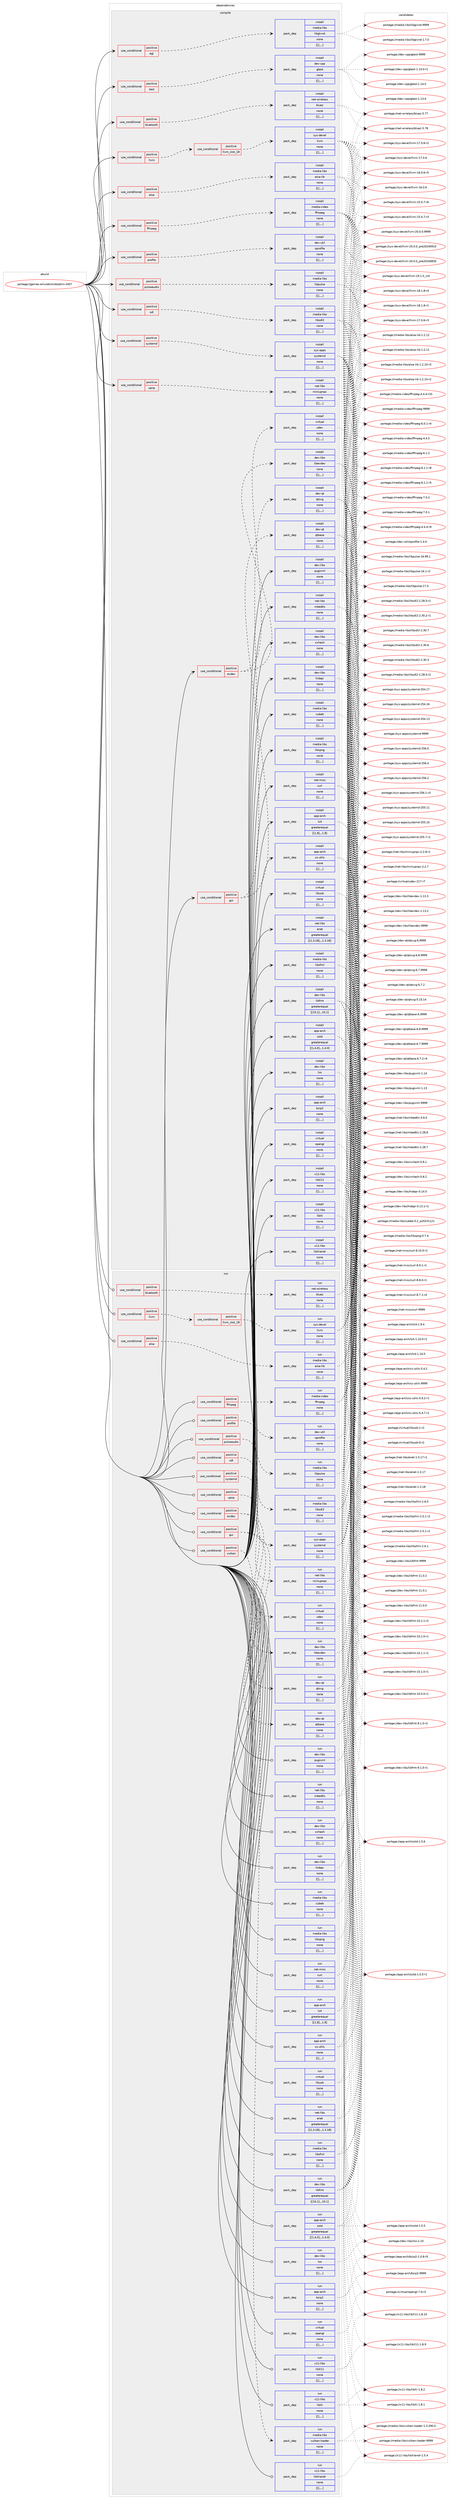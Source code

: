 digraph prolog {

# *************
# Graph options
# *************

newrank=true;
concentrate=true;
compound=true;
graph [rankdir=LR,fontname=Helvetica,fontsize=10,ranksep=1.5];#, ranksep=2.5, nodesep=0.2];
edge  [arrowhead=vee];
node  [fontname=Helvetica,fontsize=10];

# **********
# The ebuild
# **********

subgraph cluster_leftcol {
color=gray;
label=<<i>ebuild</i>>;
id [label="portage://games-emulation/dolphin-2407", color=red, width=4, href="../games-emulation/dolphin-2407.svg"];
}

# ****************
# The dependencies
# ****************

subgraph cluster_midcol {
color=gray;
label=<<i>dependencies</i>>;
subgraph cluster_compile {
fillcolor="#eeeeee";
style=filled;
label=<<i>compile</i>>;
subgraph cond64979 {
dependency230473 [label=<<TABLE BORDER="0" CELLBORDER="1" CELLSPACING="0" CELLPADDING="4"><TR><TD ROWSPAN="3" CELLPADDING="10">use_conditional</TD></TR><TR><TD>positive</TD></TR><TR><TD>alsa</TD></TR></TABLE>>, shape=none, color=red];
subgraph pack164012 {
dependency230474 [label=<<TABLE BORDER="0" CELLBORDER="1" CELLSPACING="0" CELLPADDING="4" WIDTH="220"><TR><TD ROWSPAN="6" CELLPADDING="30">pack_dep</TD></TR><TR><TD WIDTH="110">install</TD></TR><TR><TD>media-libs</TD></TR><TR><TD>alsa-lib</TD></TR><TR><TD>none</TD></TR><TR><TD>[[],,,,]</TD></TR></TABLE>>, shape=none, color=blue];
}
dependency230473:e -> dependency230474:w [weight=20,style="dashed",arrowhead="vee"];
}
id:e -> dependency230473:w [weight=20,style="solid",arrowhead="vee"];
subgraph cond64980 {
dependency230475 [label=<<TABLE BORDER="0" CELLBORDER="1" CELLSPACING="0" CELLPADDING="4"><TR><TD ROWSPAN="3" CELLPADDING="10">use_conditional</TD></TR><TR><TD>positive</TD></TR><TR><TD>bluetooth</TD></TR></TABLE>>, shape=none, color=red];
subgraph pack164013 {
dependency230476 [label=<<TABLE BORDER="0" CELLBORDER="1" CELLSPACING="0" CELLPADDING="4" WIDTH="220"><TR><TD ROWSPAN="6" CELLPADDING="30">pack_dep</TD></TR><TR><TD WIDTH="110">install</TD></TR><TR><TD>net-wireless</TD></TR><TR><TD>bluez</TD></TR><TR><TD>none</TD></TR><TR><TD>[[],,,,]</TD></TR></TABLE>>, shape=none, color=blue];
}
dependency230475:e -> dependency230476:w [weight=20,style="dashed",arrowhead="vee"];
}
id:e -> dependency230475:w [weight=20,style="solid",arrowhead="vee"];
subgraph cond64981 {
dependency230477 [label=<<TABLE BORDER="0" CELLBORDER="1" CELLSPACING="0" CELLPADDING="4"><TR><TD ROWSPAN="3" CELLPADDING="10">use_conditional</TD></TR><TR><TD>positive</TD></TR><TR><TD>egl</TD></TR></TABLE>>, shape=none, color=red];
subgraph pack164014 {
dependency230478 [label=<<TABLE BORDER="0" CELLBORDER="1" CELLSPACING="0" CELLPADDING="4" WIDTH="220"><TR><TD ROWSPAN="6" CELLPADDING="30">pack_dep</TD></TR><TR><TD WIDTH="110">install</TD></TR><TR><TD>media-libs</TD></TR><TR><TD>libglvnd</TD></TR><TR><TD>none</TD></TR><TR><TD>[[],,,,]</TD></TR></TABLE>>, shape=none, color=blue];
}
dependency230477:e -> dependency230478:w [weight=20,style="dashed",arrowhead="vee"];
}
id:e -> dependency230477:w [weight=20,style="solid",arrowhead="vee"];
subgraph cond64982 {
dependency230479 [label=<<TABLE BORDER="0" CELLBORDER="1" CELLSPACING="0" CELLPADDING="4"><TR><TD ROWSPAN="3" CELLPADDING="10">use_conditional</TD></TR><TR><TD>positive</TD></TR><TR><TD>evdev</TD></TR></TABLE>>, shape=none, color=red];
subgraph pack164015 {
dependency230480 [label=<<TABLE BORDER="0" CELLBORDER="1" CELLSPACING="0" CELLPADDING="4" WIDTH="220"><TR><TD ROWSPAN="6" CELLPADDING="30">pack_dep</TD></TR><TR><TD WIDTH="110">install</TD></TR><TR><TD>dev-libs</TD></TR><TR><TD>libevdev</TD></TR><TR><TD>none</TD></TR><TR><TD>[[],,,,]</TD></TR></TABLE>>, shape=none, color=blue];
}
dependency230479:e -> dependency230480:w [weight=20,style="dashed",arrowhead="vee"];
subgraph pack164016 {
dependency230481 [label=<<TABLE BORDER="0" CELLBORDER="1" CELLSPACING="0" CELLPADDING="4" WIDTH="220"><TR><TD ROWSPAN="6" CELLPADDING="30">pack_dep</TD></TR><TR><TD WIDTH="110">install</TD></TR><TR><TD>virtual</TD></TR><TR><TD>udev</TD></TR><TR><TD>none</TD></TR><TR><TD>[[],,,,]</TD></TR></TABLE>>, shape=none, color=blue];
}
dependency230479:e -> dependency230481:w [weight=20,style="dashed",arrowhead="vee"];
}
id:e -> dependency230479:w [weight=20,style="solid",arrowhead="vee"];
subgraph cond64983 {
dependency230482 [label=<<TABLE BORDER="0" CELLBORDER="1" CELLSPACING="0" CELLPADDING="4"><TR><TD ROWSPAN="3" CELLPADDING="10">use_conditional</TD></TR><TR><TD>positive</TD></TR><TR><TD>ffmpeg</TD></TR></TABLE>>, shape=none, color=red];
subgraph pack164017 {
dependency230483 [label=<<TABLE BORDER="0" CELLBORDER="1" CELLSPACING="0" CELLPADDING="4" WIDTH="220"><TR><TD ROWSPAN="6" CELLPADDING="30">pack_dep</TD></TR><TR><TD WIDTH="110">install</TD></TR><TR><TD>media-video</TD></TR><TR><TD>ffmpeg</TD></TR><TR><TD>none</TD></TR><TR><TD>[[],,,,]</TD></TR></TABLE>>, shape=none, color=blue];
}
dependency230482:e -> dependency230483:w [weight=20,style="dashed",arrowhead="vee"];
}
id:e -> dependency230482:w [weight=20,style="solid",arrowhead="vee"];
subgraph cond64984 {
dependency230484 [label=<<TABLE BORDER="0" CELLBORDER="1" CELLSPACING="0" CELLPADDING="4"><TR><TD ROWSPAN="3" CELLPADDING="10">use_conditional</TD></TR><TR><TD>positive</TD></TR><TR><TD>gui</TD></TR></TABLE>>, shape=none, color=red];
subgraph pack164018 {
dependency230485 [label=<<TABLE BORDER="0" CELLBORDER="1" CELLSPACING="0" CELLPADDING="4" WIDTH="220"><TR><TD ROWSPAN="6" CELLPADDING="30">pack_dep</TD></TR><TR><TD WIDTH="110">install</TD></TR><TR><TD>dev-qt</TD></TR><TR><TD>qtbase</TD></TR><TR><TD>none</TD></TR><TR><TD>[[],,,,]</TD></TR></TABLE>>, shape=none, color=blue];
}
dependency230484:e -> dependency230485:w [weight=20,style="dashed",arrowhead="vee"];
subgraph pack164019 {
dependency230486 [label=<<TABLE BORDER="0" CELLBORDER="1" CELLSPACING="0" CELLPADDING="4" WIDTH="220"><TR><TD ROWSPAN="6" CELLPADDING="30">pack_dep</TD></TR><TR><TD WIDTH="110">install</TD></TR><TR><TD>dev-qt</TD></TR><TR><TD>qtsvg</TD></TR><TR><TD>none</TD></TR><TR><TD>[[],,,,]</TD></TR></TABLE>>, shape=none, color=blue];
}
dependency230484:e -> dependency230486:w [weight=20,style="dashed",arrowhead="vee"];
}
id:e -> dependency230484:w [weight=20,style="solid",arrowhead="vee"];
subgraph cond64985 {
dependency230487 [label=<<TABLE BORDER="0" CELLBORDER="1" CELLSPACING="0" CELLPADDING="4"><TR><TD ROWSPAN="3" CELLPADDING="10">use_conditional</TD></TR><TR><TD>positive</TD></TR><TR><TD>llvm</TD></TR></TABLE>>, shape=none, color=red];
subgraph cond64986 {
dependency230488 [label=<<TABLE BORDER="0" CELLBORDER="1" CELLSPACING="0" CELLPADDING="4"><TR><TD ROWSPAN="3" CELLPADDING="10">use_conditional</TD></TR><TR><TD>positive</TD></TR><TR><TD>llvm_slot_18</TD></TR></TABLE>>, shape=none, color=red];
subgraph pack164020 {
dependency230489 [label=<<TABLE BORDER="0" CELLBORDER="1" CELLSPACING="0" CELLPADDING="4" WIDTH="220"><TR><TD ROWSPAN="6" CELLPADDING="30">pack_dep</TD></TR><TR><TD WIDTH="110">install</TD></TR><TR><TD>sys-devel</TD></TR><TR><TD>llvm</TD></TR><TR><TD>none</TD></TR><TR><TD>[[],,,,]</TD></TR></TABLE>>, shape=none, color=blue];
}
dependency230488:e -> dependency230489:w [weight=20,style="dashed",arrowhead="vee"];
}
dependency230487:e -> dependency230488:w [weight=20,style="dashed",arrowhead="vee"];
}
id:e -> dependency230487:w [weight=20,style="solid",arrowhead="vee"];
subgraph cond64987 {
dependency230490 [label=<<TABLE BORDER="0" CELLBORDER="1" CELLSPACING="0" CELLPADDING="4"><TR><TD ROWSPAN="3" CELLPADDING="10">use_conditional</TD></TR><TR><TD>positive</TD></TR><TR><TD>profile</TD></TR></TABLE>>, shape=none, color=red];
subgraph pack164021 {
dependency230491 [label=<<TABLE BORDER="0" CELLBORDER="1" CELLSPACING="0" CELLPADDING="4" WIDTH="220"><TR><TD ROWSPAN="6" CELLPADDING="30">pack_dep</TD></TR><TR><TD WIDTH="110">install</TD></TR><TR><TD>dev-util</TD></TR><TR><TD>oprofile</TD></TR><TR><TD>none</TD></TR><TR><TD>[[],,,,]</TD></TR></TABLE>>, shape=none, color=blue];
}
dependency230490:e -> dependency230491:w [weight=20,style="dashed",arrowhead="vee"];
}
id:e -> dependency230490:w [weight=20,style="solid",arrowhead="vee"];
subgraph cond64988 {
dependency230492 [label=<<TABLE BORDER="0" CELLBORDER="1" CELLSPACING="0" CELLPADDING="4"><TR><TD ROWSPAN="3" CELLPADDING="10">use_conditional</TD></TR><TR><TD>positive</TD></TR><TR><TD>pulseaudio</TD></TR></TABLE>>, shape=none, color=red];
subgraph pack164022 {
dependency230493 [label=<<TABLE BORDER="0" CELLBORDER="1" CELLSPACING="0" CELLPADDING="4" WIDTH="220"><TR><TD ROWSPAN="6" CELLPADDING="30">pack_dep</TD></TR><TR><TD WIDTH="110">install</TD></TR><TR><TD>media-libs</TD></TR><TR><TD>libpulse</TD></TR><TR><TD>none</TD></TR><TR><TD>[[],,,,]</TD></TR></TABLE>>, shape=none, color=blue];
}
dependency230492:e -> dependency230493:w [weight=20,style="dashed",arrowhead="vee"];
}
id:e -> dependency230492:w [weight=20,style="solid",arrowhead="vee"];
subgraph cond64989 {
dependency230494 [label=<<TABLE BORDER="0" CELLBORDER="1" CELLSPACING="0" CELLPADDING="4"><TR><TD ROWSPAN="3" CELLPADDING="10">use_conditional</TD></TR><TR><TD>positive</TD></TR><TR><TD>sdl</TD></TR></TABLE>>, shape=none, color=red];
subgraph pack164023 {
dependency230495 [label=<<TABLE BORDER="0" CELLBORDER="1" CELLSPACING="0" CELLPADDING="4" WIDTH="220"><TR><TD ROWSPAN="6" CELLPADDING="30">pack_dep</TD></TR><TR><TD WIDTH="110">install</TD></TR><TR><TD>media-libs</TD></TR><TR><TD>libsdl2</TD></TR><TR><TD>none</TD></TR><TR><TD>[[],,,,]</TD></TR></TABLE>>, shape=none, color=blue];
}
dependency230494:e -> dependency230495:w [weight=20,style="dashed",arrowhead="vee"];
}
id:e -> dependency230494:w [weight=20,style="solid",arrowhead="vee"];
subgraph cond64990 {
dependency230496 [label=<<TABLE BORDER="0" CELLBORDER="1" CELLSPACING="0" CELLPADDING="4"><TR><TD ROWSPAN="3" CELLPADDING="10">use_conditional</TD></TR><TR><TD>positive</TD></TR><TR><TD>systemd</TD></TR></TABLE>>, shape=none, color=red];
subgraph pack164024 {
dependency230497 [label=<<TABLE BORDER="0" CELLBORDER="1" CELLSPACING="0" CELLPADDING="4" WIDTH="220"><TR><TD ROWSPAN="6" CELLPADDING="30">pack_dep</TD></TR><TR><TD WIDTH="110">install</TD></TR><TR><TD>sys-apps</TD></TR><TR><TD>systemd</TD></TR><TR><TD>none</TD></TR><TR><TD>[[],,,,]</TD></TR></TABLE>>, shape=none, color=blue];
}
dependency230496:e -> dependency230497:w [weight=20,style="dashed",arrowhead="vee"];
}
id:e -> dependency230496:w [weight=20,style="solid",arrowhead="vee"];
subgraph cond64991 {
dependency230498 [label=<<TABLE BORDER="0" CELLBORDER="1" CELLSPACING="0" CELLPADDING="4"><TR><TD ROWSPAN="3" CELLPADDING="10">use_conditional</TD></TR><TR><TD>positive</TD></TR><TR><TD>test</TD></TR></TABLE>>, shape=none, color=red];
subgraph pack164025 {
dependency230499 [label=<<TABLE BORDER="0" CELLBORDER="1" CELLSPACING="0" CELLPADDING="4" WIDTH="220"><TR><TD ROWSPAN="6" CELLPADDING="30">pack_dep</TD></TR><TR><TD WIDTH="110">install</TD></TR><TR><TD>dev-cpp</TD></TR><TR><TD>gtest</TD></TR><TR><TD>none</TD></TR><TR><TD>[[],,,,]</TD></TR></TABLE>>, shape=none, color=blue];
}
dependency230498:e -> dependency230499:w [weight=20,style="dashed",arrowhead="vee"];
}
id:e -> dependency230498:w [weight=20,style="solid",arrowhead="vee"];
subgraph cond64992 {
dependency230500 [label=<<TABLE BORDER="0" CELLBORDER="1" CELLSPACING="0" CELLPADDING="4"><TR><TD ROWSPAN="3" CELLPADDING="10">use_conditional</TD></TR><TR><TD>positive</TD></TR><TR><TD>upnp</TD></TR></TABLE>>, shape=none, color=red];
subgraph pack164026 {
dependency230501 [label=<<TABLE BORDER="0" CELLBORDER="1" CELLSPACING="0" CELLPADDING="4" WIDTH="220"><TR><TD ROWSPAN="6" CELLPADDING="30">pack_dep</TD></TR><TR><TD WIDTH="110">install</TD></TR><TR><TD>net-libs</TD></TR><TR><TD>miniupnpc</TD></TR><TR><TD>none</TD></TR><TR><TD>[[],,,,]</TD></TR></TABLE>>, shape=none, color=blue];
}
dependency230500:e -> dependency230501:w [weight=20,style="dashed",arrowhead="vee"];
}
id:e -> dependency230500:w [weight=20,style="solid",arrowhead="vee"];
subgraph pack164027 {
dependency230502 [label=<<TABLE BORDER="0" CELLBORDER="1" CELLSPACING="0" CELLPADDING="4" WIDTH="220"><TR><TD ROWSPAN="6" CELLPADDING="30">pack_dep</TD></TR><TR><TD WIDTH="110">install</TD></TR><TR><TD>app-arch</TD></TR><TR><TD>bzip2</TD></TR><TR><TD>none</TD></TR><TR><TD>[[],,,,]</TD></TR></TABLE>>, shape=none, color=blue];
}
id:e -> dependency230502:w [weight=20,style="solid",arrowhead="vee"];
subgraph pack164028 {
dependency230503 [label=<<TABLE BORDER="0" CELLBORDER="1" CELLSPACING="0" CELLPADDING="4" WIDTH="220"><TR><TD ROWSPAN="6" CELLPADDING="30">pack_dep</TD></TR><TR><TD WIDTH="110">install</TD></TR><TR><TD>app-arch</TD></TR><TR><TD>lz4</TD></TR><TR><TD>greaterequal</TD></TR><TR><TD>[[1,8],,,1.8]</TD></TR></TABLE>>, shape=none, color=blue];
}
id:e -> dependency230503:w [weight=20,style="solid",arrowhead="vee"];
subgraph pack164029 {
dependency230504 [label=<<TABLE BORDER="0" CELLBORDER="1" CELLSPACING="0" CELLPADDING="4" WIDTH="220"><TR><TD ROWSPAN="6" CELLPADDING="30">pack_dep</TD></TR><TR><TD WIDTH="110">install</TD></TR><TR><TD>app-arch</TD></TR><TR><TD>xz-utils</TD></TR><TR><TD>none</TD></TR><TR><TD>[[],,,,]</TD></TR></TABLE>>, shape=none, color=blue];
}
id:e -> dependency230504:w [weight=20,style="solid",arrowhead="vee"];
subgraph pack164030 {
dependency230505 [label=<<TABLE BORDER="0" CELLBORDER="1" CELLSPACING="0" CELLPADDING="4" WIDTH="220"><TR><TD ROWSPAN="6" CELLPADDING="30">pack_dep</TD></TR><TR><TD WIDTH="110">install</TD></TR><TR><TD>app-arch</TD></TR><TR><TD>zstd</TD></TR><TR><TD>greaterequal</TD></TR><TR><TD>[[1,4,0],,,1.4.0]</TD></TR></TABLE>>, shape=none, color=blue];
}
id:e -> dependency230505:w [weight=20,style="solid",arrowhead="vee"];
subgraph pack164031 {
dependency230506 [label=<<TABLE BORDER="0" CELLBORDER="1" CELLSPACING="0" CELLPADDING="4" WIDTH="220"><TR><TD ROWSPAN="6" CELLPADDING="30">pack_dep</TD></TR><TR><TD WIDTH="110">install</TD></TR><TR><TD>dev-libs</TD></TR><TR><TD>hidapi</TD></TR><TR><TD>none</TD></TR><TR><TD>[[],,,,]</TD></TR></TABLE>>, shape=none, color=blue];
}
id:e -> dependency230506:w [weight=20,style="solid",arrowhead="vee"];
subgraph pack164032 {
dependency230507 [label=<<TABLE BORDER="0" CELLBORDER="1" CELLSPACING="0" CELLPADDING="4" WIDTH="220"><TR><TD ROWSPAN="6" CELLPADDING="30">pack_dep</TD></TR><TR><TD WIDTH="110">install</TD></TR><TR><TD>dev-libs</TD></TR><TR><TD>libfmt</TD></TR><TR><TD>greaterequal</TD></TR><TR><TD>[[10,1],,,10.1]</TD></TR></TABLE>>, shape=none, color=blue];
}
id:e -> dependency230507:w [weight=20,style="solid",arrowhead="vee"];
subgraph pack164033 {
dependency230508 [label=<<TABLE BORDER="0" CELLBORDER="1" CELLSPACING="0" CELLPADDING="4" WIDTH="220"><TR><TD ROWSPAN="6" CELLPADDING="30">pack_dep</TD></TR><TR><TD WIDTH="110">install</TD></TR><TR><TD>dev-libs</TD></TR><TR><TD>lzo</TD></TR><TR><TD>none</TD></TR><TR><TD>[[],,,,]</TD></TR></TABLE>>, shape=none, color=blue];
}
id:e -> dependency230508:w [weight=20,style="solid",arrowhead="vee"];
subgraph pack164034 {
dependency230509 [label=<<TABLE BORDER="0" CELLBORDER="1" CELLSPACING="0" CELLPADDING="4" WIDTH="220"><TR><TD ROWSPAN="6" CELLPADDING="30">pack_dep</TD></TR><TR><TD WIDTH="110">install</TD></TR><TR><TD>dev-libs</TD></TR><TR><TD>pugixml</TD></TR><TR><TD>none</TD></TR><TR><TD>[[],,,,]</TD></TR></TABLE>>, shape=none, color=blue];
}
id:e -> dependency230509:w [weight=20,style="solid",arrowhead="vee"];
subgraph pack164035 {
dependency230510 [label=<<TABLE BORDER="0" CELLBORDER="1" CELLSPACING="0" CELLPADDING="4" WIDTH="220"><TR><TD ROWSPAN="6" CELLPADDING="30">pack_dep</TD></TR><TR><TD WIDTH="110">install</TD></TR><TR><TD>dev-libs</TD></TR><TR><TD>xxhash</TD></TR><TR><TD>none</TD></TR><TR><TD>[[],,,,]</TD></TR></TABLE>>, shape=none, color=blue];
}
id:e -> dependency230510:w [weight=20,style="solid",arrowhead="vee"];
subgraph pack164036 {
dependency230511 [label=<<TABLE BORDER="0" CELLBORDER="1" CELLSPACING="0" CELLPADDING="4" WIDTH="220"><TR><TD ROWSPAN="6" CELLPADDING="30">pack_dep</TD></TR><TR><TD WIDTH="110">install</TD></TR><TR><TD>media-libs</TD></TR><TR><TD>cubeb</TD></TR><TR><TD>none</TD></TR><TR><TD>[[],,,,]</TD></TR></TABLE>>, shape=none, color=blue];
}
id:e -> dependency230511:w [weight=20,style="solid",arrowhead="vee"];
subgraph pack164037 {
dependency230512 [label=<<TABLE BORDER="0" CELLBORDER="1" CELLSPACING="0" CELLPADDING="4" WIDTH="220"><TR><TD ROWSPAN="6" CELLPADDING="30">pack_dep</TD></TR><TR><TD WIDTH="110">install</TD></TR><TR><TD>media-libs</TD></TR><TR><TD>libsfml</TD></TR><TR><TD>none</TD></TR><TR><TD>[[],,,,]</TD></TR></TABLE>>, shape=none, color=blue];
}
id:e -> dependency230512:w [weight=20,style="solid",arrowhead="vee"];
subgraph pack164038 {
dependency230513 [label=<<TABLE BORDER="0" CELLBORDER="1" CELLSPACING="0" CELLPADDING="4" WIDTH="220"><TR><TD ROWSPAN="6" CELLPADDING="30">pack_dep</TD></TR><TR><TD WIDTH="110">install</TD></TR><TR><TD>media-libs</TD></TR><TR><TD>libspng</TD></TR><TR><TD>none</TD></TR><TR><TD>[[],,,,]</TD></TR></TABLE>>, shape=none, color=blue];
}
id:e -> dependency230513:w [weight=20,style="solid",arrowhead="vee"];
subgraph pack164039 {
dependency230514 [label=<<TABLE BORDER="0" CELLBORDER="1" CELLSPACING="0" CELLPADDING="4" WIDTH="220"><TR><TD ROWSPAN="6" CELLPADDING="30">pack_dep</TD></TR><TR><TD WIDTH="110">install</TD></TR><TR><TD>net-libs</TD></TR><TR><TD>enet</TD></TR><TR><TD>greaterequal</TD></TR><TR><TD>[[1,3,18],,,1.3.18]</TD></TR></TABLE>>, shape=none, color=blue];
}
id:e -> dependency230514:w [weight=20,style="solid",arrowhead="vee"];
subgraph pack164040 {
dependency230515 [label=<<TABLE BORDER="0" CELLBORDER="1" CELLSPACING="0" CELLPADDING="4" WIDTH="220"><TR><TD ROWSPAN="6" CELLPADDING="30">pack_dep</TD></TR><TR><TD WIDTH="110">install</TD></TR><TR><TD>net-libs</TD></TR><TR><TD>mbedtls</TD></TR><TR><TD>none</TD></TR><TR><TD>[[],,,,]</TD></TR></TABLE>>, shape=none, color=blue];
}
id:e -> dependency230515:w [weight=20,style="solid",arrowhead="vee"];
subgraph pack164041 {
dependency230516 [label=<<TABLE BORDER="0" CELLBORDER="1" CELLSPACING="0" CELLPADDING="4" WIDTH="220"><TR><TD ROWSPAN="6" CELLPADDING="30">pack_dep</TD></TR><TR><TD WIDTH="110">install</TD></TR><TR><TD>net-misc</TD></TR><TR><TD>curl</TD></TR><TR><TD>none</TD></TR><TR><TD>[[],,,,]</TD></TR></TABLE>>, shape=none, color=blue];
}
id:e -> dependency230516:w [weight=20,style="solid",arrowhead="vee"];
subgraph pack164042 {
dependency230517 [label=<<TABLE BORDER="0" CELLBORDER="1" CELLSPACING="0" CELLPADDING="4" WIDTH="220"><TR><TD ROWSPAN="6" CELLPADDING="30">pack_dep</TD></TR><TR><TD WIDTH="110">install</TD></TR><TR><TD>virtual</TD></TR><TR><TD>libusb</TD></TR><TR><TD>none</TD></TR><TR><TD>[[],,,,]</TD></TR></TABLE>>, shape=none, color=blue];
}
id:e -> dependency230517:w [weight=20,style="solid",arrowhead="vee"];
subgraph pack164043 {
dependency230518 [label=<<TABLE BORDER="0" CELLBORDER="1" CELLSPACING="0" CELLPADDING="4" WIDTH="220"><TR><TD ROWSPAN="6" CELLPADDING="30">pack_dep</TD></TR><TR><TD WIDTH="110">install</TD></TR><TR><TD>virtual</TD></TR><TR><TD>opengl</TD></TR><TR><TD>none</TD></TR><TR><TD>[[],,,,]</TD></TR></TABLE>>, shape=none, color=blue];
}
id:e -> dependency230518:w [weight=20,style="solid",arrowhead="vee"];
subgraph pack164044 {
dependency230519 [label=<<TABLE BORDER="0" CELLBORDER="1" CELLSPACING="0" CELLPADDING="4" WIDTH="220"><TR><TD ROWSPAN="6" CELLPADDING="30">pack_dep</TD></TR><TR><TD WIDTH="110">install</TD></TR><TR><TD>x11-libs</TD></TR><TR><TD>libX11</TD></TR><TR><TD>none</TD></TR><TR><TD>[[],,,,]</TD></TR></TABLE>>, shape=none, color=blue];
}
id:e -> dependency230519:w [weight=20,style="solid",arrowhead="vee"];
subgraph pack164045 {
dependency230520 [label=<<TABLE BORDER="0" CELLBORDER="1" CELLSPACING="0" CELLPADDING="4" WIDTH="220"><TR><TD ROWSPAN="6" CELLPADDING="30">pack_dep</TD></TR><TR><TD WIDTH="110">install</TD></TR><TR><TD>x11-libs</TD></TR><TR><TD>libXi</TD></TR><TR><TD>none</TD></TR><TR><TD>[[],,,,]</TD></TR></TABLE>>, shape=none, color=blue];
}
id:e -> dependency230520:w [weight=20,style="solid",arrowhead="vee"];
subgraph pack164046 {
dependency230521 [label=<<TABLE BORDER="0" CELLBORDER="1" CELLSPACING="0" CELLPADDING="4" WIDTH="220"><TR><TD ROWSPAN="6" CELLPADDING="30">pack_dep</TD></TR><TR><TD WIDTH="110">install</TD></TR><TR><TD>x11-libs</TD></TR><TR><TD>libXrandr</TD></TR><TR><TD>none</TD></TR><TR><TD>[[],,,,]</TD></TR></TABLE>>, shape=none, color=blue];
}
id:e -> dependency230521:w [weight=20,style="solid",arrowhead="vee"];
}
subgraph cluster_compileandrun {
fillcolor="#eeeeee";
style=filled;
label=<<i>compile and run</i>>;
}
subgraph cluster_run {
fillcolor="#eeeeee";
style=filled;
label=<<i>run</i>>;
subgraph cond64993 {
dependency230522 [label=<<TABLE BORDER="0" CELLBORDER="1" CELLSPACING="0" CELLPADDING="4"><TR><TD ROWSPAN="3" CELLPADDING="10">use_conditional</TD></TR><TR><TD>positive</TD></TR><TR><TD>alsa</TD></TR></TABLE>>, shape=none, color=red];
subgraph pack164047 {
dependency230523 [label=<<TABLE BORDER="0" CELLBORDER="1" CELLSPACING="0" CELLPADDING="4" WIDTH="220"><TR><TD ROWSPAN="6" CELLPADDING="30">pack_dep</TD></TR><TR><TD WIDTH="110">run</TD></TR><TR><TD>media-libs</TD></TR><TR><TD>alsa-lib</TD></TR><TR><TD>none</TD></TR><TR><TD>[[],,,,]</TD></TR></TABLE>>, shape=none, color=blue];
}
dependency230522:e -> dependency230523:w [weight=20,style="dashed",arrowhead="vee"];
}
id:e -> dependency230522:w [weight=20,style="solid",arrowhead="odot"];
subgraph cond64994 {
dependency230524 [label=<<TABLE BORDER="0" CELLBORDER="1" CELLSPACING="0" CELLPADDING="4"><TR><TD ROWSPAN="3" CELLPADDING="10">use_conditional</TD></TR><TR><TD>positive</TD></TR><TR><TD>bluetooth</TD></TR></TABLE>>, shape=none, color=red];
subgraph pack164048 {
dependency230525 [label=<<TABLE BORDER="0" CELLBORDER="1" CELLSPACING="0" CELLPADDING="4" WIDTH="220"><TR><TD ROWSPAN="6" CELLPADDING="30">pack_dep</TD></TR><TR><TD WIDTH="110">run</TD></TR><TR><TD>net-wireless</TD></TR><TR><TD>bluez</TD></TR><TR><TD>none</TD></TR><TR><TD>[[],,,,]</TD></TR></TABLE>>, shape=none, color=blue];
}
dependency230524:e -> dependency230525:w [weight=20,style="dashed",arrowhead="vee"];
}
id:e -> dependency230524:w [weight=20,style="solid",arrowhead="odot"];
subgraph cond64995 {
dependency230526 [label=<<TABLE BORDER="0" CELLBORDER="1" CELLSPACING="0" CELLPADDING="4"><TR><TD ROWSPAN="3" CELLPADDING="10">use_conditional</TD></TR><TR><TD>positive</TD></TR><TR><TD>evdev</TD></TR></TABLE>>, shape=none, color=red];
subgraph pack164049 {
dependency230527 [label=<<TABLE BORDER="0" CELLBORDER="1" CELLSPACING="0" CELLPADDING="4" WIDTH="220"><TR><TD ROWSPAN="6" CELLPADDING="30">pack_dep</TD></TR><TR><TD WIDTH="110">run</TD></TR><TR><TD>dev-libs</TD></TR><TR><TD>libevdev</TD></TR><TR><TD>none</TD></TR><TR><TD>[[],,,,]</TD></TR></TABLE>>, shape=none, color=blue];
}
dependency230526:e -> dependency230527:w [weight=20,style="dashed",arrowhead="vee"];
subgraph pack164050 {
dependency230528 [label=<<TABLE BORDER="0" CELLBORDER="1" CELLSPACING="0" CELLPADDING="4" WIDTH="220"><TR><TD ROWSPAN="6" CELLPADDING="30">pack_dep</TD></TR><TR><TD WIDTH="110">run</TD></TR><TR><TD>virtual</TD></TR><TR><TD>udev</TD></TR><TR><TD>none</TD></TR><TR><TD>[[],,,,]</TD></TR></TABLE>>, shape=none, color=blue];
}
dependency230526:e -> dependency230528:w [weight=20,style="dashed",arrowhead="vee"];
}
id:e -> dependency230526:w [weight=20,style="solid",arrowhead="odot"];
subgraph cond64996 {
dependency230529 [label=<<TABLE BORDER="0" CELLBORDER="1" CELLSPACING="0" CELLPADDING="4"><TR><TD ROWSPAN="3" CELLPADDING="10">use_conditional</TD></TR><TR><TD>positive</TD></TR><TR><TD>ffmpeg</TD></TR></TABLE>>, shape=none, color=red];
subgraph pack164051 {
dependency230530 [label=<<TABLE BORDER="0" CELLBORDER="1" CELLSPACING="0" CELLPADDING="4" WIDTH="220"><TR><TD ROWSPAN="6" CELLPADDING="30">pack_dep</TD></TR><TR><TD WIDTH="110">run</TD></TR><TR><TD>media-video</TD></TR><TR><TD>ffmpeg</TD></TR><TR><TD>none</TD></TR><TR><TD>[[],,,,]</TD></TR></TABLE>>, shape=none, color=blue];
}
dependency230529:e -> dependency230530:w [weight=20,style="dashed",arrowhead="vee"];
}
id:e -> dependency230529:w [weight=20,style="solid",arrowhead="odot"];
subgraph cond64997 {
dependency230531 [label=<<TABLE BORDER="0" CELLBORDER="1" CELLSPACING="0" CELLPADDING="4"><TR><TD ROWSPAN="3" CELLPADDING="10">use_conditional</TD></TR><TR><TD>positive</TD></TR><TR><TD>gui</TD></TR></TABLE>>, shape=none, color=red];
subgraph pack164052 {
dependency230532 [label=<<TABLE BORDER="0" CELLBORDER="1" CELLSPACING="0" CELLPADDING="4" WIDTH="220"><TR><TD ROWSPAN="6" CELLPADDING="30">pack_dep</TD></TR><TR><TD WIDTH="110">run</TD></TR><TR><TD>dev-qt</TD></TR><TR><TD>qtbase</TD></TR><TR><TD>none</TD></TR><TR><TD>[[],,,,]</TD></TR></TABLE>>, shape=none, color=blue];
}
dependency230531:e -> dependency230532:w [weight=20,style="dashed",arrowhead="vee"];
subgraph pack164053 {
dependency230533 [label=<<TABLE BORDER="0" CELLBORDER="1" CELLSPACING="0" CELLPADDING="4" WIDTH="220"><TR><TD ROWSPAN="6" CELLPADDING="30">pack_dep</TD></TR><TR><TD WIDTH="110">run</TD></TR><TR><TD>dev-qt</TD></TR><TR><TD>qtsvg</TD></TR><TR><TD>none</TD></TR><TR><TD>[[],,,,]</TD></TR></TABLE>>, shape=none, color=blue];
}
dependency230531:e -> dependency230533:w [weight=20,style="dashed",arrowhead="vee"];
}
id:e -> dependency230531:w [weight=20,style="solid",arrowhead="odot"];
subgraph cond64998 {
dependency230534 [label=<<TABLE BORDER="0" CELLBORDER="1" CELLSPACING="0" CELLPADDING="4"><TR><TD ROWSPAN="3" CELLPADDING="10">use_conditional</TD></TR><TR><TD>positive</TD></TR><TR><TD>llvm</TD></TR></TABLE>>, shape=none, color=red];
subgraph cond64999 {
dependency230535 [label=<<TABLE BORDER="0" CELLBORDER="1" CELLSPACING="0" CELLPADDING="4"><TR><TD ROWSPAN="3" CELLPADDING="10">use_conditional</TD></TR><TR><TD>positive</TD></TR><TR><TD>llvm_slot_18</TD></TR></TABLE>>, shape=none, color=red];
subgraph pack164054 {
dependency230536 [label=<<TABLE BORDER="0" CELLBORDER="1" CELLSPACING="0" CELLPADDING="4" WIDTH="220"><TR><TD ROWSPAN="6" CELLPADDING="30">pack_dep</TD></TR><TR><TD WIDTH="110">run</TD></TR><TR><TD>sys-devel</TD></TR><TR><TD>llvm</TD></TR><TR><TD>none</TD></TR><TR><TD>[[],,,,]</TD></TR></TABLE>>, shape=none, color=blue];
}
dependency230535:e -> dependency230536:w [weight=20,style="dashed",arrowhead="vee"];
}
dependency230534:e -> dependency230535:w [weight=20,style="dashed",arrowhead="vee"];
}
id:e -> dependency230534:w [weight=20,style="solid",arrowhead="odot"];
subgraph cond65000 {
dependency230537 [label=<<TABLE BORDER="0" CELLBORDER="1" CELLSPACING="0" CELLPADDING="4"><TR><TD ROWSPAN="3" CELLPADDING="10">use_conditional</TD></TR><TR><TD>positive</TD></TR><TR><TD>profile</TD></TR></TABLE>>, shape=none, color=red];
subgraph pack164055 {
dependency230538 [label=<<TABLE BORDER="0" CELLBORDER="1" CELLSPACING="0" CELLPADDING="4" WIDTH="220"><TR><TD ROWSPAN="6" CELLPADDING="30">pack_dep</TD></TR><TR><TD WIDTH="110">run</TD></TR><TR><TD>dev-util</TD></TR><TR><TD>oprofile</TD></TR><TR><TD>none</TD></TR><TR><TD>[[],,,,]</TD></TR></TABLE>>, shape=none, color=blue];
}
dependency230537:e -> dependency230538:w [weight=20,style="dashed",arrowhead="vee"];
}
id:e -> dependency230537:w [weight=20,style="solid",arrowhead="odot"];
subgraph cond65001 {
dependency230539 [label=<<TABLE BORDER="0" CELLBORDER="1" CELLSPACING="0" CELLPADDING="4"><TR><TD ROWSPAN="3" CELLPADDING="10">use_conditional</TD></TR><TR><TD>positive</TD></TR><TR><TD>pulseaudio</TD></TR></TABLE>>, shape=none, color=red];
subgraph pack164056 {
dependency230540 [label=<<TABLE BORDER="0" CELLBORDER="1" CELLSPACING="0" CELLPADDING="4" WIDTH="220"><TR><TD ROWSPAN="6" CELLPADDING="30">pack_dep</TD></TR><TR><TD WIDTH="110">run</TD></TR><TR><TD>media-libs</TD></TR><TR><TD>libpulse</TD></TR><TR><TD>none</TD></TR><TR><TD>[[],,,,]</TD></TR></TABLE>>, shape=none, color=blue];
}
dependency230539:e -> dependency230540:w [weight=20,style="dashed",arrowhead="vee"];
}
id:e -> dependency230539:w [weight=20,style="solid",arrowhead="odot"];
subgraph cond65002 {
dependency230541 [label=<<TABLE BORDER="0" CELLBORDER="1" CELLSPACING="0" CELLPADDING="4"><TR><TD ROWSPAN="3" CELLPADDING="10">use_conditional</TD></TR><TR><TD>positive</TD></TR><TR><TD>sdl</TD></TR></TABLE>>, shape=none, color=red];
subgraph pack164057 {
dependency230542 [label=<<TABLE BORDER="0" CELLBORDER="1" CELLSPACING="0" CELLPADDING="4" WIDTH="220"><TR><TD ROWSPAN="6" CELLPADDING="30">pack_dep</TD></TR><TR><TD WIDTH="110">run</TD></TR><TR><TD>media-libs</TD></TR><TR><TD>libsdl2</TD></TR><TR><TD>none</TD></TR><TR><TD>[[],,,,]</TD></TR></TABLE>>, shape=none, color=blue];
}
dependency230541:e -> dependency230542:w [weight=20,style="dashed",arrowhead="vee"];
}
id:e -> dependency230541:w [weight=20,style="solid",arrowhead="odot"];
subgraph cond65003 {
dependency230543 [label=<<TABLE BORDER="0" CELLBORDER="1" CELLSPACING="0" CELLPADDING="4"><TR><TD ROWSPAN="3" CELLPADDING="10">use_conditional</TD></TR><TR><TD>positive</TD></TR><TR><TD>systemd</TD></TR></TABLE>>, shape=none, color=red];
subgraph pack164058 {
dependency230544 [label=<<TABLE BORDER="0" CELLBORDER="1" CELLSPACING="0" CELLPADDING="4" WIDTH="220"><TR><TD ROWSPAN="6" CELLPADDING="30">pack_dep</TD></TR><TR><TD WIDTH="110">run</TD></TR><TR><TD>sys-apps</TD></TR><TR><TD>systemd</TD></TR><TR><TD>none</TD></TR><TR><TD>[[],,,,]</TD></TR></TABLE>>, shape=none, color=blue];
}
dependency230543:e -> dependency230544:w [weight=20,style="dashed",arrowhead="vee"];
}
id:e -> dependency230543:w [weight=20,style="solid",arrowhead="odot"];
subgraph cond65004 {
dependency230545 [label=<<TABLE BORDER="0" CELLBORDER="1" CELLSPACING="0" CELLPADDING="4"><TR><TD ROWSPAN="3" CELLPADDING="10">use_conditional</TD></TR><TR><TD>positive</TD></TR><TR><TD>upnp</TD></TR></TABLE>>, shape=none, color=red];
subgraph pack164059 {
dependency230546 [label=<<TABLE BORDER="0" CELLBORDER="1" CELLSPACING="0" CELLPADDING="4" WIDTH="220"><TR><TD ROWSPAN="6" CELLPADDING="30">pack_dep</TD></TR><TR><TD WIDTH="110">run</TD></TR><TR><TD>net-libs</TD></TR><TR><TD>miniupnpc</TD></TR><TR><TD>none</TD></TR><TR><TD>[[],,,,]</TD></TR></TABLE>>, shape=none, color=blue];
}
dependency230545:e -> dependency230546:w [weight=20,style="dashed",arrowhead="vee"];
}
id:e -> dependency230545:w [weight=20,style="solid",arrowhead="odot"];
subgraph cond65005 {
dependency230547 [label=<<TABLE BORDER="0" CELLBORDER="1" CELLSPACING="0" CELLPADDING="4"><TR><TD ROWSPAN="3" CELLPADDING="10">use_conditional</TD></TR><TR><TD>positive</TD></TR><TR><TD>vulkan</TD></TR></TABLE>>, shape=none, color=red];
subgraph pack164060 {
dependency230548 [label=<<TABLE BORDER="0" CELLBORDER="1" CELLSPACING="0" CELLPADDING="4" WIDTH="220"><TR><TD ROWSPAN="6" CELLPADDING="30">pack_dep</TD></TR><TR><TD WIDTH="110">run</TD></TR><TR><TD>media-libs</TD></TR><TR><TD>vulkan-loader</TD></TR><TR><TD>none</TD></TR><TR><TD>[[],,,,]</TD></TR></TABLE>>, shape=none, color=blue];
}
dependency230547:e -> dependency230548:w [weight=20,style="dashed",arrowhead="vee"];
}
id:e -> dependency230547:w [weight=20,style="solid",arrowhead="odot"];
subgraph pack164061 {
dependency230549 [label=<<TABLE BORDER="0" CELLBORDER="1" CELLSPACING="0" CELLPADDING="4" WIDTH="220"><TR><TD ROWSPAN="6" CELLPADDING="30">pack_dep</TD></TR><TR><TD WIDTH="110">run</TD></TR><TR><TD>app-arch</TD></TR><TR><TD>bzip2</TD></TR><TR><TD>none</TD></TR><TR><TD>[[],,,,]</TD></TR></TABLE>>, shape=none, color=blue];
}
id:e -> dependency230549:w [weight=20,style="solid",arrowhead="odot"];
subgraph pack164062 {
dependency230550 [label=<<TABLE BORDER="0" CELLBORDER="1" CELLSPACING="0" CELLPADDING="4" WIDTH="220"><TR><TD ROWSPAN="6" CELLPADDING="30">pack_dep</TD></TR><TR><TD WIDTH="110">run</TD></TR><TR><TD>app-arch</TD></TR><TR><TD>lz4</TD></TR><TR><TD>greaterequal</TD></TR><TR><TD>[[1,8],,,1.8]</TD></TR></TABLE>>, shape=none, color=blue];
}
id:e -> dependency230550:w [weight=20,style="solid",arrowhead="odot"];
subgraph pack164063 {
dependency230551 [label=<<TABLE BORDER="0" CELLBORDER="1" CELLSPACING="0" CELLPADDING="4" WIDTH="220"><TR><TD ROWSPAN="6" CELLPADDING="30">pack_dep</TD></TR><TR><TD WIDTH="110">run</TD></TR><TR><TD>app-arch</TD></TR><TR><TD>xz-utils</TD></TR><TR><TD>none</TD></TR><TR><TD>[[],,,,]</TD></TR></TABLE>>, shape=none, color=blue];
}
id:e -> dependency230551:w [weight=20,style="solid",arrowhead="odot"];
subgraph pack164064 {
dependency230552 [label=<<TABLE BORDER="0" CELLBORDER="1" CELLSPACING="0" CELLPADDING="4" WIDTH="220"><TR><TD ROWSPAN="6" CELLPADDING="30">pack_dep</TD></TR><TR><TD WIDTH="110">run</TD></TR><TR><TD>app-arch</TD></TR><TR><TD>zstd</TD></TR><TR><TD>greaterequal</TD></TR><TR><TD>[[1,4,0],,,1.4.0]</TD></TR></TABLE>>, shape=none, color=blue];
}
id:e -> dependency230552:w [weight=20,style="solid",arrowhead="odot"];
subgraph pack164065 {
dependency230553 [label=<<TABLE BORDER="0" CELLBORDER="1" CELLSPACING="0" CELLPADDING="4" WIDTH="220"><TR><TD ROWSPAN="6" CELLPADDING="30">pack_dep</TD></TR><TR><TD WIDTH="110">run</TD></TR><TR><TD>dev-libs</TD></TR><TR><TD>hidapi</TD></TR><TR><TD>none</TD></TR><TR><TD>[[],,,,]</TD></TR></TABLE>>, shape=none, color=blue];
}
id:e -> dependency230553:w [weight=20,style="solid",arrowhead="odot"];
subgraph pack164066 {
dependency230554 [label=<<TABLE BORDER="0" CELLBORDER="1" CELLSPACING="0" CELLPADDING="4" WIDTH="220"><TR><TD ROWSPAN="6" CELLPADDING="30">pack_dep</TD></TR><TR><TD WIDTH="110">run</TD></TR><TR><TD>dev-libs</TD></TR><TR><TD>libfmt</TD></TR><TR><TD>greaterequal</TD></TR><TR><TD>[[10,1],,,10.1]</TD></TR></TABLE>>, shape=none, color=blue];
}
id:e -> dependency230554:w [weight=20,style="solid",arrowhead="odot"];
subgraph pack164067 {
dependency230555 [label=<<TABLE BORDER="0" CELLBORDER="1" CELLSPACING="0" CELLPADDING="4" WIDTH="220"><TR><TD ROWSPAN="6" CELLPADDING="30">pack_dep</TD></TR><TR><TD WIDTH="110">run</TD></TR><TR><TD>dev-libs</TD></TR><TR><TD>lzo</TD></TR><TR><TD>none</TD></TR><TR><TD>[[],,,,]</TD></TR></TABLE>>, shape=none, color=blue];
}
id:e -> dependency230555:w [weight=20,style="solid",arrowhead="odot"];
subgraph pack164068 {
dependency230556 [label=<<TABLE BORDER="0" CELLBORDER="1" CELLSPACING="0" CELLPADDING="4" WIDTH="220"><TR><TD ROWSPAN="6" CELLPADDING="30">pack_dep</TD></TR><TR><TD WIDTH="110">run</TD></TR><TR><TD>dev-libs</TD></TR><TR><TD>pugixml</TD></TR><TR><TD>none</TD></TR><TR><TD>[[],,,,]</TD></TR></TABLE>>, shape=none, color=blue];
}
id:e -> dependency230556:w [weight=20,style="solid",arrowhead="odot"];
subgraph pack164069 {
dependency230557 [label=<<TABLE BORDER="0" CELLBORDER="1" CELLSPACING="0" CELLPADDING="4" WIDTH="220"><TR><TD ROWSPAN="6" CELLPADDING="30">pack_dep</TD></TR><TR><TD WIDTH="110">run</TD></TR><TR><TD>dev-libs</TD></TR><TR><TD>xxhash</TD></TR><TR><TD>none</TD></TR><TR><TD>[[],,,,]</TD></TR></TABLE>>, shape=none, color=blue];
}
id:e -> dependency230557:w [weight=20,style="solid",arrowhead="odot"];
subgraph pack164070 {
dependency230558 [label=<<TABLE BORDER="0" CELLBORDER="1" CELLSPACING="0" CELLPADDING="4" WIDTH="220"><TR><TD ROWSPAN="6" CELLPADDING="30">pack_dep</TD></TR><TR><TD WIDTH="110">run</TD></TR><TR><TD>media-libs</TD></TR><TR><TD>cubeb</TD></TR><TR><TD>none</TD></TR><TR><TD>[[],,,,]</TD></TR></TABLE>>, shape=none, color=blue];
}
id:e -> dependency230558:w [weight=20,style="solid",arrowhead="odot"];
subgraph pack164071 {
dependency230559 [label=<<TABLE BORDER="0" CELLBORDER="1" CELLSPACING="0" CELLPADDING="4" WIDTH="220"><TR><TD ROWSPAN="6" CELLPADDING="30">pack_dep</TD></TR><TR><TD WIDTH="110">run</TD></TR><TR><TD>media-libs</TD></TR><TR><TD>libsfml</TD></TR><TR><TD>none</TD></TR><TR><TD>[[],,,,]</TD></TR></TABLE>>, shape=none, color=blue];
}
id:e -> dependency230559:w [weight=20,style="solid",arrowhead="odot"];
subgraph pack164072 {
dependency230560 [label=<<TABLE BORDER="0" CELLBORDER="1" CELLSPACING="0" CELLPADDING="4" WIDTH="220"><TR><TD ROWSPAN="6" CELLPADDING="30">pack_dep</TD></TR><TR><TD WIDTH="110">run</TD></TR><TR><TD>media-libs</TD></TR><TR><TD>libspng</TD></TR><TR><TD>none</TD></TR><TR><TD>[[],,,,]</TD></TR></TABLE>>, shape=none, color=blue];
}
id:e -> dependency230560:w [weight=20,style="solid",arrowhead="odot"];
subgraph pack164073 {
dependency230561 [label=<<TABLE BORDER="0" CELLBORDER="1" CELLSPACING="0" CELLPADDING="4" WIDTH="220"><TR><TD ROWSPAN="6" CELLPADDING="30">pack_dep</TD></TR><TR><TD WIDTH="110">run</TD></TR><TR><TD>net-libs</TD></TR><TR><TD>enet</TD></TR><TR><TD>greaterequal</TD></TR><TR><TD>[[1,3,18],,,1.3.18]</TD></TR></TABLE>>, shape=none, color=blue];
}
id:e -> dependency230561:w [weight=20,style="solid",arrowhead="odot"];
subgraph pack164074 {
dependency230562 [label=<<TABLE BORDER="0" CELLBORDER="1" CELLSPACING="0" CELLPADDING="4" WIDTH="220"><TR><TD ROWSPAN="6" CELLPADDING="30">pack_dep</TD></TR><TR><TD WIDTH="110">run</TD></TR><TR><TD>net-libs</TD></TR><TR><TD>mbedtls</TD></TR><TR><TD>none</TD></TR><TR><TD>[[],,,,]</TD></TR></TABLE>>, shape=none, color=blue];
}
id:e -> dependency230562:w [weight=20,style="solid",arrowhead="odot"];
subgraph pack164075 {
dependency230563 [label=<<TABLE BORDER="0" CELLBORDER="1" CELLSPACING="0" CELLPADDING="4" WIDTH="220"><TR><TD ROWSPAN="6" CELLPADDING="30">pack_dep</TD></TR><TR><TD WIDTH="110">run</TD></TR><TR><TD>net-misc</TD></TR><TR><TD>curl</TD></TR><TR><TD>none</TD></TR><TR><TD>[[],,,,]</TD></TR></TABLE>>, shape=none, color=blue];
}
id:e -> dependency230563:w [weight=20,style="solid",arrowhead="odot"];
subgraph pack164076 {
dependency230564 [label=<<TABLE BORDER="0" CELLBORDER="1" CELLSPACING="0" CELLPADDING="4" WIDTH="220"><TR><TD ROWSPAN="6" CELLPADDING="30">pack_dep</TD></TR><TR><TD WIDTH="110">run</TD></TR><TR><TD>virtual</TD></TR><TR><TD>libusb</TD></TR><TR><TD>none</TD></TR><TR><TD>[[],,,,]</TD></TR></TABLE>>, shape=none, color=blue];
}
id:e -> dependency230564:w [weight=20,style="solid",arrowhead="odot"];
subgraph pack164077 {
dependency230565 [label=<<TABLE BORDER="0" CELLBORDER="1" CELLSPACING="0" CELLPADDING="4" WIDTH="220"><TR><TD ROWSPAN="6" CELLPADDING="30">pack_dep</TD></TR><TR><TD WIDTH="110">run</TD></TR><TR><TD>virtual</TD></TR><TR><TD>opengl</TD></TR><TR><TD>none</TD></TR><TR><TD>[[],,,,]</TD></TR></TABLE>>, shape=none, color=blue];
}
id:e -> dependency230565:w [weight=20,style="solid",arrowhead="odot"];
subgraph pack164078 {
dependency230566 [label=<<TABLE BORDER="0" CELLBORDER="1" CELLSPACING="0" CELLPADDING="4" WIDTH="220"><TR><TD ROWSPAN="6" CELLPADDING="30">pack_dep</TD></TR><TR><TD WIDTH="110">run</TD></TR><TR><TD>x11-libs</TD></TR><TR><TD>libX11</TD></TR><TR><TD>none</TD></TR><TR><TD>[[],,,,]</TD></TR></TABLE>>, shape=none, color=blue];
}
id:e -> dependency230566:w [weight=20,style="solid",arrowhead="odot"];
subgraph pack164079 {
dependency230567 [label=<<TABLE BORDER="0" CELLBORDER="1" CELLSPACING="0" CELLPADDING="4" WIDTH="220"><TR><TD ROWSPAN="6" CELLPADDING="30">pack_dep</TD></TR><TR><TD WIDTH="110">run</TD></TR><TR><TD>x11-libs</TD></TR><TR><TD>libXi</TD></TR><TR><TD>none</TD></TR><TR><TD>[[],,,,]</TD></TR></TABLE>>, shape=none, color=blue];
}
id:e -> dependency230567:w [weight=20,style="solid",arrowhead="odot"];
subgraph pack164080 {
dependency230568 [label=<<TABLE BORDER="0" CELLBORDER="1" CELLSPACING="0" CELLPADDING="4" WIDTH="220"><TR><TD ROWSPAN="6" CELLPADDING="30">pack_dep</TD></TR><TR><TD WIDTH="110">run</TD></TR><TR><TD>x11-libs</TD></TR><TR><TD>libXrandr</TD></TR><TR><TD>none</TD></TR><TR><TD>[[],,,,]</TD></TR></TABLE>>, shape=none, color=blue];
}
id:e -> dependency230568:w [weight=20,style="solid",arrowhead="odot"];
}
}

# **************
# The candidates
# **************

subgraph cluster_choices {
rank=same;
color=gray;
label=<<i>candidates</i>>;

subgraph choice164012 {
color=black;
nodesep=1;
choice109101100105974510810598115479710811597451081059845494650464950 [label="portage://media-libs/alsa-lib-1.2.12", color=red, width=4,href="../media-libs/alsa-lib-1.2.12.svg"];
choice109101100105974510810598115479710811597451081059845494650464949 [label="portage://media-libs/alsa-lib-1.2.11", color=red, width=4,href="../media-libs/alsa-lib-1.2.11.svg"];
choice1091011001059745108105981154797108115974510810598454946504649484511451 [label="portage://media-libs/alsa-lib-1.2.10-r3", color=red, width=4,href="../media-libs/alsa-lib-1.2.10-r3.svg"];
choice1091011001059745108105981154797108115974510810598454946504649484511450 [label="portage://media-libs/alsa-lib-1.2.10-r2", color=red, width=4,href="../media-libs/alsa-lib-1.2.10-r2.svg"];
dependency230474:e -> choice109101100105974510810598115479710811597451081059845494650464950:w [style=dotted,weight="100"];
dependency230474:e -> choice109101100105974510810598115479710811597451081059845494650464949:w [style=dotted,weight="100"];
dependency230474:e -> choice1091011001059745108105981154797108115974510810598454946504649484511451:w [style=dotted,weight="100"];
dependency230474:e -> choice1091011001059745108105981154797108115974510810598454946504649484511450:w [style=dotted,weight="100"];
}
subgraph choice164013 {
color=black;
nodesep=1;
choice1101011164511910511410110810111511547981081171011224553465556 [label="portage://net-wireless/bluez-5.78", color=red, width=4,href="../net-wireless/bluez-5.78.svg"];
choice1101011164511910511410110810111511547981081171011224553465555 [label="portage://net-wireless/bluez-5.77", color=red, width=4,href="../net-wireless/bluez-5.77.svg"];
dependency230476:e -> choice1101011164511910511410110810111511547981081171011224553465556:w [style=dotted,weight="100"];
dependency230476:e -> choice1101011164511910511410110810111511547981081171011224553465555:w [style=dotted,weight="100"];
}
subgraph choice164014 {
color=black;
nodesep=1;
choice10910110010597451081059811547108105981031081181101004557575757 [label="portage://media-libs/libglvnd-9999", color=red, width=4,href="../media-libs/libglvnd-9999.svg"];
choice1091011001059745108105981154710810598103108118110100454946554648 [label="portage://media-libs/libglvnd-1.7.0", color=red, width=4,href="../media-libs/libglvnd-1.7.0.svg"];
dependency230478:e -> choice10910110010597451081059811547108105981031081181101004557575757:w [style=dotted,weight="100"];
dependency230478:e -> choice1091011001059745108105981154710810598103108118110100454946554648:w [style=dotted,weight="100"];
}
subgraph choice164015 {
color=black;
nodesep=1;
choice100101118451081059811547108105981011181001011184557575757 [label="portage://dev-libs/libevdev-9999", color=red, width=4,href="../dev-libs/libevdev-9999.svg"];
choice1001011184510810598115471081059810111810010111845494649514651 [label="portage://dev-libs/libevdev-1.13.3", color=red, width=4,href="../dev-libs/libevdev-1.13.3.svg"];
choice1001011184510810598115471081059810111810010111845494649514650 [label="portage://dev-libs/libevdev-1.13.2", color=red, width=4,href="../dev-libs/libevdev-1.13.2.svg"];
dependency230480:e -> choice100101118451081059811547108105981011181001011184557575757:w [style=dotted,weight="100"];
dependency230480:e -> choice1001011184510810598115471081059810111810010111845494649514651:w [style=dotted,weight="100"];
dependency230480:e -> choice1001011184510810598115471081059810111810010111845494649514650:w [style=dotted,weight="100"];
}
subgraph choice164016 {
color=black;
nodesep=1;
choice1181051141161179710847117100101118455049554511455 [label="portage://virtual/udev-217-r7", color=red, width=4,href="../virtual/udev-217-r7.svg"];
dependency230481:e -> choice1181051141161179710847117100101118455049554511455:w [style=dotted,weight="100"];
}
subgraph choice164017 {
color=black;
nodesep=1;
choice1091011001059745118105100101111471021021091121011034557575757 [label="portage://media-video/ffmpeg-9999", color=red, width=4,href="../media-video/ffmpeg-9999.svg"];
choice109101100105974511810510010111147102102109112101103455546484650 [label="portage://media-video/ffmpeg-7.0.2", color=red, width=4,href="../media-video/ffmpeg-7.0.2.svg"];
choice109101100105974511810510010111147102102109112101103455546484649 [label="portage://media-video/ffmpeg-7.0.1", color=red, width=4,href="../media-video/ffmpeg-7.0.1.svg"];
choice109101100105974511810510010111147102102109112101103455446494650 [label="portage://media-video/ffmpeg-6.1.2", color=red, width=4,href="../media-video/ffmpeg-6.1.2.svg"];
choice1091011001059745118105100101111471021021091121011034554464946494511456 [label="portage://media-video/ffmpeg-6.1.1-r8", color=red, width=4,href="../media-video/ffmpeg-6.1.1-r8.svg"];
choice1091011001059745118105100101111471021021091121011034554464946494511453 [label="portage://media-video/ffmpeg-6.1.1-r5", color=red, width=4,href="../media-video/ffmpeg-6.1.1-r5.svg"];
choice1091011001059745118105100101111471021021091121011034554464846494511452 [label="portage://media-video/ffmpeg-6.0.1-r4", color=red, width=4,href="../media-video/ffmpeg-6.0.1-r4.svg"];
choice109101100105974511810510010111147102102109112101103455246524653 [label="portage://media-video/ffmpeg-4.4.5", color=red, width=4,href="../media-video/ffmpeg-4.4.5.svg"];
choice1091011001059745118105100101111471021021091121011034552465246524511457 [label="portage://media-video/ffmpeg-4.4.4-r9", color=red, width=4,href="../media-video/ffmpeg-4.4.4-r9.svg"];
choice109101100105974511810510010111147102102109112101103455246524652451144948 [label="portage://media-video/ffmpeg-4.4.4-r10", color=red, width=4,href="../media-video/ffmpeg-4.4.4-r10.svg"];
dependency230483:e -> choice1091011001059745118105100101111471021021091121011034557575757:w [style=dotted,weight="100"];
dependency230483:e -> choice109101100105974511810510010111147102102109112101103455546484650:w [style=dotted,weight="100"];
dependency230483:e -> choice109101100105974511810510010111147102102109112101103455546484649:w [style=dotted,weight="100"];
dependency230483:e -> choice109101100105974511810510010111147102102109112101103455446494650:w [style=dotted,weight="100"];
dependency230483:e -> choice1091011001059745118105100101111471021021091121011034554464946494511456:w [style=dotted,weight="100"];
dependency230483:e -> choice1091011001059745118105100101111471021021091121011034554464946494511453:w [style=dotted,weight="100"];
dependency230483:e -> choice1091011001059745118105100101111471021021091121011034554464846494511452:w [style=dotted,weight="100"];
dependency230483:e -> choice109101100105974511810510010111147102102109112101103455246524653:w [style=dotted,weight="100"];
dependency230483:e -> choice1091011001059745118105100101111471021021091121011034552465246524511457:w [style=dotted,weight="100"];
dependency230483:e -> choice109101100105974511810510010111147102102109112101103455246524652451144948:w [style=dotted,weight="100"];
}
subgraph choice164018 {
color=black;
nodesep=1;
choice1001011184511311647113116989711510145544657575757 [label="portage://dev-qt/qtbase-6.9999", color=red, width=4,href="../dev-qt/qtbase-6.9999.svg"];
choice10010111845113116471131169897115101455446564657575757 [label="portage://dev-qt/qtbase-6.8.9999", color=red, width=4,href="../dev-qt/qtbase-6.8.9999.svg"];
choice10010111845113116471131169897115101455446554657575757 [label="portage://dev-qt/qtbase-6.7.9999", color=red, width=4,href="../dev-qt/qtbase-6.7.9999.svg"];
choice100101118451131164711311698971151014554465546504511452 [label="portage://dev-qt/qtbase-6.7.2-r4", color=red, width=4,href="../dev-qt/qtbase-6.7.2-r4.svg"];
dependency230485:e -> choice1001011184511311647113116989711510145544657575757:w [style=dotted,weight="100"];
dependency230485:e -> choice10010111845113116471131169897115101455446564657575757:w [style=dotted,weight="100"];
dependency230485:e -> choice10010111845113116471131169897115101455446554657575757:w [style=dotted,weight="100"];
dependency230485:e -> choice100101118451131164711311698971151014554465546504511452:w [style=dotted,weight="100"];
}
subgraph choice164019 {
color=black;
nodesep=1;
choice100101118451131164711311611511810345544657575757 [label="portage://dev-qt/qtsvg-6.9999", color=red, width=4,href="../dev-qt/qtsvg-6.9999.svg"];
choice1001011184511311647113116115118103455446564657575757 [label="portage://dev-qt/qtsvg-6.8.9999", color=red, width=4,href="../dev-qt/qtsvg-6.8.9999.svg"];
choice1001011184511311647113116115118103455446554657575757 [label="portage://dev-qt/qtsvg-6.7.9999", color=red, width=4,href="../dev-qt/qtsvg-6.7.9999.svg"];
choice1001011184511311647113116115118103455446554650 [label="portage://dev-qt/qtsvg-6.7.2", color=red, width=4,href="../dev-qt/qtsvg-6.7.2.svg"];
choice10010111845113116471131161151181034553464953464952 [label="portage://dev-qt/qtsvg-5.15.14", color=red, width=4,href="../dev-qt/qtsvg-5.15.14.svg"];
dependency230486:e -> choice100101118451131164711311611511810345544657575757:w [style=dotted,weight="100"];
dependency230486:e -> choice1001011184511311647113116115118103455446564657575757:w [style=dotted,weight="100"];
dependency230486:e -> choice1001011184511311647113116115118103455446554657575757:w [style=dotted,weight="100"];
dependency230486:e -> choice1001011184511311647113116115118103455446554650:w [style=dotted,weight="100"];
dependency230486:e -> choice10010111845113116471131161151181034553464953464952:w [style=dotted,weight="100"];
}
subgraph choice164020 {
color=black;
nodesep=1;
choice1151211154510010111810110847108108118109455048464846484657575757 [label="portage://sys-devel/llvm-20.0.0.9999", color=red, width=4,href="../sys-devel/llvm-20.0.0.9999.svg"];
choice115121115451001011181011084710810811810945504846484648951121141015048505248574948 [label="portage://sys-devel/llvm-20.0.0_pre20240910", color=red, width=4,href="../sys-devel/llvm-20.0.0_pre20240910.svg"];
choice115121115451001011181011084710810811810945504846484648951121141015048505248565148 [label="portage://sys-devel/llvm-20.0.0_pre20240830", color=red, width=4,href="../sys-devel/llvm-20.0.0_pre20240830.svg"];
choice115121115451001011181011084710810811810945495746494648951149952 [label="portage://sys-devel/llvm-19.1.0_rc4", color=red, width=4,href="../sys-devel/llvm-19.1.0_rc4.svg"];
choice1151211154510010111810110847108108118109454956464946564511452 [label="portage://sys-devel/llvm-18.1.8-r4", color=red, width=4,href="../sys-devel/llvm-18.1.8-r4.svg"];
choice1151211154510010111810110847108108118109454956464946564511449 [label="portage://sys-devel/llvm-18.1.8-r1", color=red, width=4,href="../sys-devel/llvm-18.1.8-r1.svg"];
choice1151211154510010111810110847108108118109454955464846544511451 [label="portage://sys-devel/llvm-17.0.6-r3", color=red, width=4,href="../sys-devel/llvm-17.0.6-r3.svg"];
choice1151211154510010111810110847108108118109454955464846544511450 [label="portage://sys-devel/llvm-17.0.6-r2", color=red, width=4,href="../sys-devel/llvm-17.0.6-r2.svg"];
choice115121115451001011181011084710810811810945495546484654 [label="portage://sys-devel/llvm-17.0.6", color=red, width=4,href="../sys-devel/llvm-17.0.6.svg"];
choice1151211154510010111810110847108108118109454954464846544511453 [label="portage://sys-devel/llvm-16.0.6-r5", color=red, width=4,href="../sys-devel/llvm-16.0.6-r5.svg"];
choice115121115451001011181011084710810811810945495446484654 [label="portage://sys-devel/llvm-16.0.6", color=red, width=4,href="../sys-devel/llvm-16.0.6.svg"];
choice1151211154510010111810110847108108118109454953464846554511454 [label="portage://sys-devel/llvm-15.0.7-r6", color=red, width=4,href="../sys-devel/llvm-15.0.7-r6.svg"];
choice1151211154510010111810110847108108118109454953464846554511451 [label="portage://sys-devel/llvm-15.0.7-r3", color=red, width=4,href="../sys-devel/llvm-15.0.7-r3.svg"];
dependency230489:e -> choice1151211154510010111810110847108108118109455048464846484657575757:w [style=dotted,weight="100"];
dependency230489:e -> choice115121115451001011181011084710810811810945504846484648951121141015048505248574948:w [style=dotted,weight="100"];
dependency230489:e -> choice115121115451001011181011084710810811810945504846484648951121141015048505248565148:w [style=dotted,weight="100"];
dependency230489:e -> choice115121115451001011181011084710810811810945495746494648951149952:w [style=dotted,weight="100"];
dependency230489:e -> choice1151211154510010111810110847108108118109454956464946564511452:w [style=dotted,weight="100"];
dependency230489:e -> choice1151211154510010111810110847108108118109454956464946564511449:w [style=dotted,weight="100"];
dependency230489:e -> choice1151211154510010111810110847108108118109454955464846544511451:w [style=dotted,weight="100"];
dependency230489:e -> choice1151211154510010111810110847108108118109454955464846544511450:w [style=dotted,weight="100"];
dependency230489:e -> choice115121115451001011181011084710810811810945495546484654:w [style=dotted,weight="100"];
dependency230489:e -> choice1151211154510010111810110847108108118109454954464846544511453:w [style=dotted,weight="100"];
dependency230489:e -> choice115121115451001011181011084710810811810945495446484654:w [style=dotted,weight="100"];
dependency230489:e -> choice1151211154510010111810110847108108118109454953464846554511454:w [style=dotted,weight="100"];
dependency230489:e -> choice1151211154510010111810110847108108118109454953464846554511451:w [style=dotted,weight="100"];
}
subgraph choice164021 {
color=black;
nodesep=1;
choice1001011184511711610510847111112114111102105108101454946524648 [label="portage://dev-util/oprofile-1.4.0", color=red, width=4,href="../dev-util/oprofile-1.4.0.svg"];
dependency230491:e -> choice1001011184511711610510847111112114111102105108101454946524648:w [style=dotted,weight="100"];
}
subgraph choice164022 {
color=black;
nodesep=1;
choice10910110010597451081059811547108105981121171081151014549554648 [label="portage://media-libs/libpulse-17.0", color=red, width=4,href="../media-libs/libpulse-17.0.svg"];
choice10910110010597451081059811547108105981121171081151014549544657574649 [label="portage://media-libs/libpulse-16.99.1", color=red, width=4,href="../media-libs/libpulse-16.99.1.svg"];
choice109101100105974510810598115471081059811211710811510145495446494511450 [label="portage://media-libs/libpulse-16.1-r2", color=red, width=4,href="../media-libs/libpulse-16.1-r2.svg"];
dependency230493:e -> choice10910110010597451081059811547108105981121171081151014549554648:w [style=dotted,weight="100"];
dependency230493:e -> choice10910110010597451081059811547108105981121171081151014549544657574649:w [style=dotted,weight="100"];
dependency230493:e -> choice109101100105974510810598115471081059811211710811510145495446494511450:w [style=dotted,weight="100"];
}
subgraph choice164023 {
color=black;
nodesep=1;
choice10910110010597451081059811547108105981151001085045504651484655 [label="portage://media-libs/libsdl2-2.30.7", color=red, width=4,href="../media-libs/libsdl2-2.30.7.svg"];
choice10910110010597451081059811547108105981151001085045504651484654 [label="portage://media-libs/libsdl2-2.30.6", color=red, width=4,href="../media-libs/libsdl2-2.30.6.svg"];
choice10910110010597451081059811547108105981151001085045504651484651 [label="portage://media-libs/libsdl2-2.30.3", color=red, width=4,href="../media-libs/libsdl2-2.30.3.svg"];
choice109101100105974510810598115471081059811510010850455046514846504511449 [label="portage://media-libs/libsdl2-2.30.2-r1", color=red, width=4,href="../media-libs/libsdl2-2.30.2-r1.svg"];
choice109101100105974510810598115471081059811510010850455046505646534511450 [label="portage://media-libs/libsdl2-2.28.5-r2", color=red, width=4,href="../media-libs/libsdl2-2.28.5-r2.svg"];
choice109101100105974510810598115471081059811510010850455046505646534511449 [label="portage://media-libs/libsdl2-2.28.5-r1", color=red, width=4,href="../media-libs/libsdl2-2.28.5-r1.svg"];
dependency230495:e -> choice10910110010597451081059811547108105981151001085045504651484655:w [style=dotted,weight="100"];
dependency230495:e -> choice10910110010597451081059811547108105981151001085045504651484654:w [style=dotted,weight="100"];
dependency230495:e -> choice10910110010597451081059811547108105981151001085045504651484651:w [style=dotted,weight="100"];
dependency230495:e -> choice109101100105974510810598115471081059811510010850455046514846504511449:w [style=dotted,weight="100"];
dependency230495:e -> choice109101100105974510810598115471081059811510010850455046505646534511450:w [style=dotted,weight="100"];
dependency230495:e -> choice109101100105974510810598115471081059811510010850455046505646534511449:w [style=dotted,weight="100"];
}
subgraph choice164024 {
color=black;
nodesep=1;
choice1151211154597112112115471151211151161011091004557575757 [label="portage://sys-apps/systemd-9999", color=red, width=4,href="../sys-apps/systemd-9999.svg"];
choice115121115459711211211547115121115116101109100455053544653 [label="portage://sys-apps/systemd-256.5", color=red, width=4,href="../sys-apps/systemd-256.5.svg"];
choice115121115459711211211547115121115116101109100455053544652 [label="portage://sys-apps/systemd-256.4", color=red, width=4,href="../sys-apps/systemd-256.4.svg"];
choice115121115459711211211547115121115116101109100455053544650 [label="portage://sys-apps/systemd-256.2", color=red, width=4,href="../sys-apps/systemd-256.2.svg"];
choice1151211154597112112115471151211151161011091004550535446494511451 [label="portage://sys-apps/systemd-256.1-r3", color=red, width=4,href="../sys-apps/systemd-256.1-r3.svg"];
choice11512111545971121121154711512111511610110910045505353464949 [label="portage://sys-apps/systemd-255.11", color=red, width=4,href="../sys-apps/systemd-255.11.svg"];
choice11512111545971121121154711512111511610110910045505353464948 [label="portage://sys-apps/systemd-255.10", color=red, width=4,href="../sys-apps/systemd-255.10.svg"];
choice1151211154597112112115471151211151161011091004550535346554511449 [label="portage://sys-apps/systemd-255.7-r1", color=red, width=4,href="../sys-apps/systemd-255.7-r1.svg"];
choice11512111545971121121154711512111511610110910045505352464955 [label="portage://sys-apps/systemd-254.17", color=red, width=4,href="../sys-apps/systemd-254.17.svg"];
choice11512111545971121121154711512111511610110910045505352464954 [label="portage://sys-apps/systemd-254.16", color=red, width=4,href="../sys-apps/systemd-254.16.svg"];
choice11512111545971121121154711512111511610110910045505352464951 [label="portage://sys-apps/systemd-254.13", color=red, width=4,href="../sys-apps/systemd-254.13.svg"];
dependency230497:e -> choice1151211154597112112115471151211151161011091004557575757:w [style=dotted,weight="100"];
dependency230497:e -> choice115121115459711211211547115121115116101109100455053544653:w [style=dotted,weight="100"];
dependency230497:e -> choice115121115459711211211547115121115116101109100455053544652:w [style=dotted,weight="100"];
dependency230497:e -> choice115121115459711211211547115121115116101109100455053544650:w [style=dotted,weight="100"];
dependency230497:e -> choice1151211154597112112115471151211151161011091004550535446494511451:w [style=dotted,weight="100"];
dependency230497:e -> choice11512111545971121121154711512111511610110910045505353464949:w [style=dotted,weight="100"];
dependency230497:e -> choice11512111545971121121154711512111511610110910045505353464948:w [style=dotted,weight="100"];
dependency230497:e -> choice1151211154597112112115471151211151161011091004550535346554511449:w [style=dotted,weight="100"];
dependency230497:e -> choice11512111545971121121154711512111511610110910045505352464955:w [style=dotted,weight="100"];
dependency230497:e -> choice11512111545971121121154711512111511610110910045505352464954:w [style=dotted,weight="100"];
dependency230497:e -> choice11512111545971121121154711512111511610110910045505352464951:w [style=dotted,weight="100"];
}
subgraph choice164025 {
color=black;
nodesep=1;
choice1001011184599112112471031161011151164557575757 [label="portage://dev-cpp/gtest-9999", color=red, width=4,href="../dev-cpp/gtest-9999.svg"];
choice100101118459911211247103116101115116454946495246484511449 [label="portage://dev-cpp/gtest-1.14.0-r1", color=red, width=4,href="../dev-cpp/gtest-1.14.0-r1.svg"];
choice10010111845991121124710311610111511645494649524648 [label="portage://dev-cpp/gtest-1.14.0", color=red, width=4,href="../dev-cpp/gtest-1.14.0.svg"];
choice10010111845991121124710311610111511645494649514648 [label="portage://dev-cpp/gtest-1.13.0", color=red, width=4,href="../dev-cpp/gtest-1.13.0.svg"];
dependency230499:e -> choice1001011184599112112471031161011151164557575757:w [style=dotted,weight="100"];
dependency230499:e -> choice100101118459911211247103116101115116454946495246484511449:w [style=dotted,weight="100"];
dependency230499:e -> choice10010111845991121124710311610111511645494649524648:w [style=dotted,weight="100"];
dependency230499:e -> choice10010111845991121124710311610111511645494649514648:w [style=dotted,weight="100"];
}
subgraph choice164026 {
color=black;
nodesep=1;
choice110101116451081059811547109105110105117112110112994550465046564511449 [label="portage://net-libs/miniupnpc-2.2.8-r1", color=red, width=4,href="../net-libs/miniupnpc-2.2.8-r1.svg"];
choice11010111645108105981154710910511010511711211011299455046504655 [label="portage://net-libs/miniupnpc-2.2.7", color=red, width=4,href="../net-libs/miniupnpc-2.2.7.svg"];
dependency230501:e -> choice110101116451081059811547109105110105117112110112994550465046564511449:w [style=dotted,weight="100"];
dependency230501:e -> choice11010111645108105981154710910511010511711211011299455046504655:w [style=dotted,weight="100"];
}
subgraph choice164027 {
color=black;
nodesep=1;
choice971121124597114991044798122105112504557575757 [label="portage://app-arch/bzip2-9999", color=red, width=4,href="../app-arch/bzip2-9999.svg"];
choice971121124597114991044798122105112504549464846564511453 [label="portage://app-arch/bzip2-1.0.8-r5", color=red, width=4,href="../app-arch/bzip2-1.0.8-r5.svg"];
dependency230502:e -> choice971121124597114991044798122105112504557575757:w [style=dotted,weight="100"];
dependency230502:e -> choice971121124597114991044798122105112504549464846564511453:w [style=dotted,weight="100"];
}
subgraph choice164028 {
color=black;
nodesep=1;
choice971121124597114991044710812252454946494846484511449 [label="portage://app-arch/lz4-1.10.0-r1", color=red, width=4,href="../app-arch/lz4-1.10.0-r1.svg"];
choice97112112459711499104471081225245494649484648 [label="portage://app-arch/lz4-1.10.0", color=red, width=4,href="../app-arch/lz4-1.10.0.svg"];
choice971121124597114991044710812252454946574652 [label="portage://app-arch/lz4-1.9.4", color=red, width=4,href="../app-arch/lz4-1.9.4.svg"];
dependency230503:e -> choice971121124597114991044710812252454946494846484511449:w [style=dotted,weight="100"];
dependency230503:e -> choice97112112459711499104471081225245494649484648:w [style=dotted,weight="100"];
dependency230503:e -> choice971121124597114991044710812252454946574652:w [style=dotted,weight="100"];
}
subgraph choice164029 {
color=black;
nodesep=1;
choice9711211245971149910447120122451171161051081154557575757 [label="portage://app-arch/xz-utils-9999", color=red, width=4,href="../app-arch/xz-utils-9999.svg"];
choice9711211245971149910447120122451171161051081154553465446504511449 [label="portage://app-arch/xz-utils-5.6.2-r1", color=red, width=4,href="../app-arch/xz-utils-5.6.2-r1.svg"];
choice9711211245971149910447120122451171161051081154553465246554511449 [label="portage://app-arch/xz-utils-5.4.7-r1", color=red, width=4,href="../app-arch/xz-utils-5.4.7-r1.svg"];
choice971121124597114991044712012245117116105108115455346524650 [label="portage://app-arch/xz-utils-5.4.2", color=red, width=4,href="../app-arch/xz-utils-5.4.2.svg"];
dependency230504:e -> choice9711211245971149910447120122451171161051081154557575757:w [style=dotted,weight="100"];
dependency230504:e -> choice9711211245971149910447120122451171161051081154553465446504511449:w [style=dotted,weight="100"];
dependency230504:e -> choice9711211245971149910447120122451171161051081154553465246554511449:w [style=dotted,weight="100"];
dependency230504:e -> choice971121124597114991044712012245117116105108115455346524650:w [style=dotted,weight="100"];
}
subgraph choice164030 {
color=black;
nodesep=1;
choice9711211245971149910447122115116100454946534654 [label="portage://app-arch/zstd-1.5.6", color=red, width=4,href="../app-arch/zstd-1.5.6.svg"];
choice97112112459711499104471221151161004549465346534511449 [label="portage://app-arch/zstd-1.5.5-r1", color=red, width=4,href="../app-arch/zstd-1.5.5-r1.svg"];
choice9711211245971149910447122115116100454946534653 [label="portage://app-arch/zstd-1.5.5", color=red, width=4,href="../app-arch/zstd-1.5.5.svg"];
dependency230505:e -> choice9711211245971149910447122115116100454946534654:w [style=dotted,weight="100"];
dependency230505:e -> choice97112112459711499104471221151161004549465346534511449:w [style=dotted,weight="100"];
dependency230505:e -> choice9711211245971149910447122115116100454946534653:w [style=dotted,weight="100"];
}
subgraph choice164031 {
color=black;
nodesep=1;
choice1001011184510810598115471041051009711210545484649524648 [label="portage://dev-libs/hidapi-0.14.0", color=red, width=4,href="../dev-libs/hidapi-0.14.0.svg"];
choice10010111845108105981154710410510097112105454846495146494511449 [label="portage://dev-libs/hidapi-0.13.1-r1", color=red, width=4,href="../dev-libs/hidapi-0.13.1-r1.svg"];
dependency230506:e -> choice1001011184510810598115471041051009711210545484649524648:w [style=dotted,weight="100"];
dependency230506:e -> choice10010111845108105981154710410510097112105454846495146494511449:w [style=dotted,weight="100"];
}
subgraph choice164032 {
color=black;
nodesep=1;
choice100101118451081059811547108105981021091164557575757 [label="portage://dev-libs/libfmt-9999", color=red, width=4,href="../dev-libs/libfmt-9999.svg"];
choice1001011184510810598115471081059810210911645494946484650 [label="portage://dev-libs/libfmt-11.0.2", color=red, width=4,href="../dev-libs/libfmt-11.0.2.svg"];
choice1001011184510810598115471081059810210911645494946484649 [label="portage://dev-libs/libfmt-11.0.1", color=red, width=4,href="../dev-libs/libfmt-11.0.1.svg"];
choice1001011184510810598115471081059810210911645494946484648 [label="portage://dev-libs/libfmt-11.0.0", color=red, width=4,href="../dev-libs/libfmt-11.0.0.svg"];
choice10010111845108105981154710810598102109116454948465046494511450 [label="portage://dev-libs/libfmt-10.2.1-r2", color=red, width=4,href="../dev-libs/libfmt-10.2.1-r2.svg"];
choice10010111845108105981154710810598102109116454948465046484511449 [label="portage://dev-libs/libfmt-10.2.0-r1", color=red, width=4,href="../dev-libs/libfmt-10.2.0-r1.svg"];
choice10010111845108105981154710810598102109116454948464946494511449 [label="portage://dev-libs/libfmt-10.1.1-r1", color=red, width=4,href="../dev-libs/libfmt-10.1.1-r1.svg"];
choice10010111845108105981154710810598102109116454948464946484511449 [label="portage://dev-libs/libfmt-10.1.0-r1", color=red, width=4,href="../dev-libs/libfmt-10.1.0-r1.svg"];
choice10010111845108105981154710810598102109116454948464846484511449 [label="portage://dev-libs/libfmt-10.0.0-r1", color=red, width=4,href="../dev-libs/libfmt-10.0.0-r1.svg"];
choice100101118451081059811547108105981021091164557464946484511450 [label="portage://dev-libs/libfmt-9.1.0-r2", color=red, width=4,href="../dev-libs/libfmt-9.1.0-r2.svg"];
choice100101118451081059811547108105981021091164557464946484511449 [label="portage://dev-libs/libfmt-9.1.0-r1", color=red, width=4,href="../dev-libs/libfmt-9.1.0-r1.svg"];
dependency230507:e -> choice100101118451081059811547108105981021091164557575757:w [style=dotted,weight="100"];
dependency230507:e -> choice1001011184510810598115471081059810210911645494946484650:w [style=dotted,weight="100"];
dependency230507:e -> choice1001011184510810598115471081059810210911645494946484649:w [style=dotted,weight="100"];
dependency230507:e -> choice1001011184510810598115471081059810210911645494946484648:w [style=dotted,weight="100"];
dependency230507:e -> choice10010111845108105981154710810598102109116454948465046494511450:w [style=dotted,weight="100"];
dependency230507:e -> choice10010111845108105981154710810598102109116454948465046484511449:w [style=dotted,weight="100"];
dependency230507:e -> choice10010111845108105981154710810598102109116454948464946494511449:w [style=dotted,weight="100"];
dependency230507:e -> choice10010111845108105981154710810598102109116454948464946484511449:w [style=dotted,weight="100"];
dependency230507:e -> choice10010111845108105981154710810598102109116454948464846484511449:w [style=dotted,weight="100"];
dependency230507:e -> choice100101118451081059811547108105981021091164557464946484511450:w [style=dotted,weight="100"];
dependency230507:e -> choice100101118451081059811547108105981021091164557464946484511449:w [style=dotted,weight="100"];
}
subgraph choice164033 {
color=black;
nodesep=1;
choice1001011184510810598115471081221114550464948 [label="portage://dev-libs/lzo-2.10", color=red, width=4,href="../dev-libs/lzo-2.10.svg"];
dependency230508:e -> choice1001011184510810598115471081221114550464948:w [style=dotted,weight="100"];
}
subgraph choice164034 {
color=black;
nodesep=1;
choice1001011184510810598115471121171031051201091084557575757 [label="portage://dev-libs/pugixml-9999", color=red, width=4,href="../dev-libs/pugixml-9999.svg"];
choice1001011184510810598115471121171031051201091084549464952 [label="portage://dev-libs/pugixml-1.14", color=red, width=4,href="../dev-libs/pugixml-1.14.svg"];
choice1001011184510810598115471121171031051201091084549464951 [label="portage://dev-libs/pugixml-1.13", color=red, width=4,href="../dev-libs/pugixml-1.13.svg"];
dependency230509:e -> choice1001011184510810598115471121171031051201091084557575757:w [style=dotted,weight="100"];
dependency230509:e -> choice1001011184510810598115471121171031051201091084549464952:w [style=dotted,weight="100"];
dependency230509:e -> choice1001011184510810598115471121171031051201091084549464951:w [style=dotted,weight="100"];
}
subgraph choice164035 {
color=black;
nodesep=1;
choice10010111845108105981154712012010497115104454846564650 [label="portage://dev-libs/xxhash-0.8.2", color=red, width=4,href="../dev-libs/xxhash-0.8.2.svg"];
choice10010111845108105981154712012010497115104454846564649 [label="portage://dev-libs/xxhash-0.8.1", color=red, width=4,href="../dev-libs/xxhash-0.8.1.svg"];
dependency230510:e -> choice10010111845108105981154712012010497115104454846564650:w [style=dotted,weight="100"];
dependency230510:e -> choice10010111845108105981154712012010497115104454846564649:w [style=dotted,weight="100"];
}
subgraph choice164036 {
color=black;
nodesep=1;
choice1091011001059745108105981154799117981019845484650951125048505149495049 [label="portage://media-libs/cubeb-0.2_p20231121", color=red, width=4,href="../media-libs/cubeb-0.2_p20231121.svg"];
dependency230511:e -> choice1091011001059745108105981154799117981019845484650951125048505149495049:w [style=dotted,weight="100"];
}
subgraph choice164037 {
color=black;
nodesep=1;
choice1091011001059745108105981154710810598115102109108455046544649 [label="portage://media-libs/libsfml-2.6.1", color=red, width=4,href="../media-libs/libsfml-2.6.1.svg"];
choice1091011001059745108105981154710810598115102109108455046544648 [label="portage://media-libs/libsfml-2.6.0", color=red, width=4,href="../media-libs/libsfml-2.6.0.svg"];
choice10910110010597451081059811547108105981151021091084550465346494511450 [label="portage://media-libs/libsfml-2.5.1-r2", color=red, width=4,href="../media-libs/libsfml-2.5.1-r2.svg"];
choice10910110010597451081059811547108105981151021091084550465346494511449 [label="portage://media-libs/libsfml-2.5.1-r1", color=red, width=4,href="../media-libs/libsfml-2.5.1-r1.svg"];
dependency230512:e -> choice1091011001059745108105981154710810598115102109108455046544649:w [style=dotted,weight="100"];
dependency230512:e -> choice1091011001059745108105981154710810598115102109108455046544648:w [style=dotted,weight="100"];
dependency230512:e -> choice10910110010597451081059811547108105981151021091084550465346494511450:w [style=dotted,weight="100"];
dependency230512:e -> choice10910110010597451081059811547108105981151021091084550465346494511449:w [style=dotted,weight="100"];
}
subgraph choice164038 {
color=black;
nodesep=1;
choice1091011001059745108105981154710810598115112110103454846554652 [label="portage://media-libs/libspng-0.7.4", color=red, width=4,href="../media-libs/libspng-0.7.4.svg"];
dependency230513:e -> choice1091011001059745108105981154710810598115112110103454846554652:w [style=dotted,weight="100"];
}
subgraph choice164039 {
color=black;
nodesep=1;
choice11010111645108105981154710111010111645494651464956 [label="portage://net-libs/enet-1.3.18", color=red, width=4,href="../net-libs/enet-1.3.18.svg"];
choice110101116451081059811547101110101116454946514649554511449 [label="portage://net-libs/enet-1.3.17-r1", color=red, width=4,href="../net-libs/enet-1.3.17-r1.svg"];
choice11010111645108105981154710111010111645494651464955 [label="portage://net-libs/enet-1.3.17", color=red, width=4,href="../net-libs/enet-1.3.17.svg"];
dependency230514:e -> choice11010111645108105981154710111010111645494651464956:w [style=dotted,weight="100"];
dependency230514:e -> choice110101116451081059811547101110101116454946514649554511449:w [style=dotted,weight="100"];
dependency230514:e -> choice11010111645108105981154710111010111645494651464955:w [style=dotted,weight="100"];
}
subgraph choice164040 {
color=black;
nodesep=1;
choice11010111645108105981154710998101100116108115455146544648 [label="portage://net-libs/mbedtls-3.6.0", color=red, width=4,href="../net-libs/mbedtls-3.6.0.svg"];
choice1101011164510810598115471099810110011610811545504650564656 [label="portage://net-libs/mbedtls-2.28.8", color=red, width=4,href="../net-libs/mbedtls-2.28.8.svg"];
choice1101011164510810598115471099810110011610811545504650564655 [label="portage://net-libs/mbedtls-2.28.7", color=red, width=4,href="../net-libs/mbedtls-2.28.7.svg"];
dependency230515:e -> choice11010111645108105981154710998101100116108115455146544648:w [style=dotted,weight="100"];
dependency230515:e -> choice1101011164510810598115471099810110011610811545504650564656:w [style=dotted,weight="100"];
dependency230515:e -> choice1101011164510810598115471099810110011610811545504650564655:w [style=dotted,weight="100"];
}
subgraph choice164041 {
color=black;
nodesep=1;
choice110101116451091051159947991171141084557575757 [label="portage://net-misc/curl-9999", color=red, width=4,href="../net-misc/curl-9999.svg"];
choice11010111645109105115994799117114108455646494846484511449 [label="portage://net-misc/curl-8.10.0-r1", color=red, width=4,href="../net-misc/curl-8.10.0-r1.svg"];
choice110101116451091051159947991171141084556465746494511449 [label="portage://net-misc/curl-8.9.1-r1", color=red, width=4,href="../net-misc/curl-8.9.1-r1.svg"];
choice110101116451091051159947991171141084556465646484511449 [label="portage://net-misc/curl-8.8.0-r1", color=red, width=4,href="../net-misc/curl-8.8.0-r1.svg"];
choice110101116451091051159947991171141084556465546494511452 [label="portage://net-misc/curl-8.7.1-r4", color=red, width=4,href="../net-misc/curl-8.7.1-r4.svg"];
dependency230516:e -> choice110101116451091051159947991171141084557575757:w [style=dotted,weight="100"];
dependency230516:e -> choice11010111645109105115994799117114108455646494846484511449:w [style=dotted,weight="100"];
dependency230516:e -> choice110101116451091051159947991171141084556465746494511449:w [style=dotted,weight="100"];
dependency230516:e -> choice110101116451091051159947991171141084556465646484511449:w [style=dotted,weight="100"];
dependency230516:e -> choice110101116451091051159947991171141084556465546494511452:w [style=dotted,weight="100"];
}
subgraph choice164042 {
color=black;
nodesep=1;
choice1181051141161179710847108105981171159845494511450 [label="portage://virtual/libusb-1-r2", color=red, width=4,href="../virtual/libusb-1-r2.svg"];
choice1181051141161179710847108105981171159845484511450 [label="portage://virtual/libusb-0-r2", color=red, width=4,href="../virtual/libusb-0-r2.svg"];
dependency230517:e -> choice1181051141161179710847108105981171159845494511450:w [style=dotted,weight="100"];
dependency230517:e -> choice1181051141161179710847108105981171159845484511450:w [style=dotted,weight="100"];
}
subgraph choice164043 {
color=black;
nodesep=1;
choice1181051141161179710847111112101110103108455546484511450 [label="portage://virtual/opengl-7.0-r2", color=red, width=4,href="../virtual/opengl-7.0-r2.svg"];
dependency230518:e -> choice1181051141161179710847111112101110103108455546484511450:w [style=dotted,weight="100"];
}
subgraph choice164044 {
color=black;
nodesep=1;
choice12049494510810598115471081059888494945494656464948 [label="portage://x11-libs/libX11-1.8.10", color=red, width=4,href="../x11-libs/libX11-1.8.10.svg"];
choice120494945108105981154710810598884949454946564657 [label="portage://x11-libs/libX11-1.8.9", color=red, width=4,href="../x11-libs/libX11-1.8.9.svg"];
dependency230519:e -> choice12049494510810598115471081059888494945494656464948:w [style=dotted,weight="100"];
dependency230519:e -> choice120494945108105981154710810598884949454946564657:w [style=dotted,weight="100"];
}
subgraph choice164045 {
color=black;
nodesep=1;
choice12049494510810598115471081059888105454946564650 [label="portage://x11-libs/libXi-1.8.2", color=red, width=4,href="../x11-libs/libXi-1.8.2.svg"];
choice12049494510810598115471081059888105454946564649 [label="portage://x11-libs/libXi-1.8.1", color=red, width=4,href="../x11-libs/libXi-1.8.1.svg"];
dependency230520:e -> choice12049494510810598115471081059888105454946564650:w [style=dotted,weight="100"];
dependency230520:e -> choice12049494510810598115471081059888105454946564649:w [style=dotted,weight="100"];
}
subgraph choice164046 {
color=black;
nodesep=1;
choice1204949451081059811547108105988811497110100114454946534652 [label="portage://x11-libs/libXrandr-1.5.4", color=red, width=4,href="../x11-libs/libXrandr-1.5.4.svg"];
dependency230521:e -> choice1204949451081059811547108105988811497110100114454946534652:w [style=dotted,weight="100"];
}
subgraph choice164047 {
color=black;
nodesep=1;
choice109101100105974510810598115479710811597451081059845494650464950 [label="portage://media-libs/alsa-lib-1.2.12", color=red, width=4,href="../media-libs/alsa-lib-1.2.12.svg"];
choice109101100105974510810598115479710811597451081059845494650464949 [label="portage://media-libs/alsa-lib-1.2.11", color=red, width=4,href="../media-libs/alsa-lib-1.2.11.svg"];
choice1091011001059745108105981154797108115974510810598454946504649484511451 [label="portage://media-libs/alsa-lib-1.2.10-r3", color=red, width=4,href="../media-libs/alsa-lib-1.2.10-r3.svg"];
choice1091011001059745108105981154797108115974510810598454946504649484511450 [label="portage://media-libs/alsa-lib-1.2.10-r2", color=red, width=4,href="../media-libs/alsa-lib-1.2.10-r2.svg"];
dependency230523:e -> choice109101100105974510810598115479710811597451081059845494650464950:w [style=dotted,weight="100"];
dependency230523:e -> choice109101100105974510810598115479710811597451081059845494650464949:w [style=dotted,weight="100"];
dependency230523:e -> choice1091011001059745108105981154797108115974510810598454946504649484511451:w [style=dotted,weight="100"];
dependency230523:e -> choice1091011001059745108105981154797108115974510810598454946504649484511450:w [style=dotted,weight="100"];
}
subgraph choice164048 {
color=black;
nodesep=1;
choice1101011164511910511410110810111511547981081171011224553465556 [label="portage://net-wireless/bluez-5.78", color=red, width=4,href="../net-wireless/bluez-5.78.svg"];
choice1101011164511910511410110810111511547981081171011224553465555 [label="portage://net-wireless/bluez-5.77", color=red, width=4,href="../net-wireless/bluez-5.77.svg"];
dependency230525:e -> choice1101011164511910511410110810111511547981081171011224553465556:w [style=dotted,weight="100"];
dependency230525:e -> choice1101011164511910511410110810111511547981081171011224553465555:w [style=dotted,weight="100"];
}
subgraph choice164049 {
color=black;
nodesep=1;
choice100101118451081059811547108105981011181001011184557575757 [label="portage://dev-libs/libevdev-9999", color=red, width=4,href="../dev-libs/libevdev-9999.svg"];
choice1001011184510810598115471081059810111810010111845494649514651 [label="portage://dev-libs/libevdev-1.13.3", color=red, width=4,href="../dev-libs/libevdev-1.13.3.svg"];
choice1001011184510810598115471081059810111810010111845494649514650 [label="portage://dev-libs/libevdev-1.13.2", color=red, width=4,href="../dev-libs/libevdev-1.13.2.svg"];
dependency230527:e -> choice100101118451081059811547108105981011181001011184557575757:w [style=dotted,weight="100"];
dependency230527:e -> choice1001011184510810598115471081059810111810010111845494649514651:w [style=dotted,weight="100"];
dependency230527:e -> choice1001011184510810598115471081059810111810010111845494649514650:w [style=dotted,weight="100"];
}
subgraph choice164050 {
color=black;
nodesep=1;
choice1181051141161179710847117100101118455049554511455 [label="portage://virtual/udev-217-r7", color=red, width=4,href="../virtual/udev-217-r7.svg"];
dependency230528:e -> choice1181051141161179710847117100101118455049554511455:w [style=dotted,weight="100"];
}
subgraph choice164051 {
color=black;
nodesep=1;
choice1091011001059745118105100101111471021021091121011034557575757 [label="portage://media-video/ffmpeg-9999", color=red, width=4,href="../media-video/ffmpeg-9999.svg"];
choice109101100105974511810510010111147102102109112101103455546484650 [label="portage://media-video/ffmpeg-7.0.2", color=red, width=4,href="../media-video/ffmpeg-7.0.2.svg"];
choice109101100105974511810510010111147102102109112101103455546484649 [label="portage://media-video/ffmpeg-7.0.1", color=red, width=4,href="../media-video/ffmpeg-7.0.1.svg"];
choice109101100105974511810510010111147102102109112101103455446494650 [label="portage://media-video/ffmpeg-6.1.2", color=red, width=4,href="../media-video/ffmpeg-6.1.2.svg"];
choice1091011001059745118105100101111471021021091121011034554464946494511456 [label="portage://media-video/ffmpeg-6.1.1-r8", color=red, width=4,href="../media-video/ffmpeg-6.1.1-r8.svg"];
choice1091011001059745118105100101111471021021091121011034554464946494511453 [label="portage://media-video/ffmpeg-6.1.1-r5", color=red, width=4,href="../media-video/ffmpeg-6.1.1-r5.svg"];
choice1091011001059745118105100101111471021021091121011034554464846494511452 [label="portage://media-video/ffmpeg-6.0.1-r4", color=red, width=4,href="../media-video/ffmpeg-6.0.1-r4.svg"];
choice109101100105974511810510010111147102102109112101103455246524653 [label="portage://media-video/ffmpeg-4.4.5", color=red, width=4,href="../media-video/ffmpeg-4.4.5.svg"];
choice1091011001059745118105100101111471021021091121011034552465246524511457 [label="portage://media-video/ffmpeg-4.4.4-r9", color=red, width=4,href="../media-video/ffmpeg-4.4.4-r9.svg"];
choice109101100105974511810510010111147102102109112101103455246524652451144948 [label="portage://media-video/ffmpeg-4.4.4-r10", color=red, width=4,href="../media-video/ffmpeg-4.4.4-r10.svg"];
dependency230530:e -> choice1091011001059745118105100101111471021021091121011034557575757:w [style=dotted,weight="100"];
dependency230530:e -> choice109101100105974511810510010111147102102109112101103455546484650:w [style=dotted,weight="100"];
dependency230530:e -> choice109101100105974511810510010111147102102109112101103455546484649:w [style=dotted,weight="100"];
dependency230530:e -> choice109101100105974511810510010111147102102109112101103455446494650:w [style=dotted,weight="100"];
dependency230530:e -> choice1091011001059745118105100101111471021021091121011034554464946494511456:w [style=dotted,weight="100"];
dependency230530:e -> choice1091011001059745118105100101111471021021091121011034554464946494511453:w [style=dotted,weight="100"];
dependency230530:e -> choice1091011001059745118105100101111471021021091121011034554464846494511452:w [style=dotted,weight="100"];
dependency230530:e -> choice109101100105974511810510010111147102102109112101103455246524653:w [style=dotted,weight="100"];
dependency230530:e -> choice1091011001059745118105100101111471021021091121011034552465246524511457:w [style=dotted,weight="100"];
dependency230530:e -> choice109101100105974511810510010111147102102109112101103455246524652451144948:w [style=dotted,weight="100"];
}
subgraph choice164052 {
color=black;
nodesep=1;
choice1001011184511311647113116989711510145544657575757 [label="portage://dev-qt/qtbase-6.9999", color=red, width=4,href="../dev-qt/qtbase-6.9999.svg"];
choice10010111845113116471131169897115101455446564657575757 [label="portage://dev-qt/qtbase-6.8.9999", color=red, width=4,href="../dev-qt/qtbase-6.8.9999.svg"];
choice10010111845113116471131169897115101455446554657575757 [label="portage://dev-qt/qtbase-6.7.9999", color=red, width=4,href="../dev-qt/qtbase-6.7.9999.svg"];
choice100101118451131164711311698971151014554465546504511452 [label="portage://dev-qt/qtbase-6.7.2-r4", color=red, width=4,href="../dev-qt/qtbase-6.7.2-r4.svg"];
dependency230532:e -> choice1001011184511311647113116989711510145544657575757:w [style=dotted,weight="100"];
dependency230532:e -> choice10010111845113116471131169897115101455446564657575757:w [style=dotted,weight="100"];
dependency230532:e -> choice10010111845113116471131169897115101455446554657575757:w [style=dotted,weight="100"];
dependency230532:e -> choice100101118451131164711311698971151014554465546504511452:w [style=dotted,weight="100"];
}
subgraph choice164053 {
color=black;
nodesep=1;
choice100101118451131164711311611511810345544657575757 [label="portage://dev-qt/qtsvg-6.9999", color=red, width=4,href="../dev-qt/qtsvg-6.9999.svg"];
choice1001011184511311647113116115118103455446564657575757 [label="portage://dev-qt/qtsvg-6.8.9999", color=red, width=4,href="../dev-qt/qtsvg-6.8.9999.svg"];
choice1001011184511311647113116115118103455446554657575757 [label="portage://dev-qt/qtsvg-6.7.9999", color=red, width=4,href="../dev-qt/qtsvg-6.7.9999.svg"];
choice1001011184511311647113116115118103455446554650 [label="portage://dev-qt/qtsvg-6.7.2", color=red, width=4,href="../dev-qt/qtsvg-6.7.2.svg"];
choice10010111845113116471131161151181034553464953464952 [label="portage://dev-qt/qtsvg-5.15.14", color=red, width=4,href="../dev-qt/qtsvg-5.15.14.svg"];
dependency230533:e -> choice100101118451131164711311611511810345544657575757:w [style=dotted,weight="100"];
dependency230533:e -> choice1001011184511311647113116115118103455446564657575757:w [style=dotted,weight="100"];
dependency230533:e -> choice1001011184511311647113116115118103455446554657575757:w [style=dotted,weight="100"];
dependency230533:e -> choice1001011184511311647113116115118103455446554650:w [style=dotted,weight="100"];
dependency230533:e -> choice10010111845113116471131161151181034553464953464952:w [style=dotted,weight="100"];
}
subgraph choice164054 {
color=black;
nodesep=1;
choice1151211154510010111810110847108108118109455048464846484657575757 [label="portage://sys-devel/llvm-20.0.0.9999", color=red, width=4,href="../sys-devel/llvm-20.0.0.9999.svg"];
choice115121115451001011181011084710810811810945504846484648951121141015048505248574948 [label="portage://sys-devel/llvm-20.0.0_pre20240910", color=red, width=4,href="../sys-devel/llvm-20.0.0_pre20240910.svg"];
choice115121115451001011181011084710810811810945504846484648951121141015048505248565148 [label="portage://sys-devel/llvm-20.0.0_pre20240830", color=red, width=4,href="../sys-devel/llvm-20.0.0_pre20240830.svg"];
choice115121115451001011181011084710810811810945495746494648951149952 [label="portage://sys-devel/llvm-19.1.0_rc4", color=red, width=4,href="../sys-devel/llvm-19.1.0_rc4.svg"];
choice1151211154510010111810110847108108118109454956464946564511452 [label="portage://sys-devel/llvm-18.1.8-r4", color=red, width=4,href="../sys-devel/llvm-18.1.8-r4.svg"];
choice1151211154510010111810110847108108118109454956464946564511449 [label="portage://sys-devel/llvm-18.1.8-r1", color=red, width=4,href="../sys-devel/llvm-18.1.8-r1.svg"];
choice1151211154510010111810110847108108118109454955464846544511451 [label="portage://sys-devel/llvm-17.0.6-r3", color=red, width=4,href="../sys-devel/llvm-17.0.6-r3.svg"];
choice1151211154510010111810110847108108118109454955464846544511450 [label="portage://sys-devel/llvm-17.0.6-r2", color=red, width=4,href="../sys-devel/llvm-17.0.6-r2.svg"];
choice115121115451001011181011084710810811810945495546484654 [label="portage://sys-devel/llvm-17.0.6", color=red, width=4,href="../sys-devel/llvm-17.0.6.svg"];
choice1151211154510010111810110847108108118109454954464846544511453 [label="portage://sys-devel/llvm-16.0.6-r5", color=red, width=4,href="../sys-devel/llvm-16.0.6-r5.svg"];
choice115121115451001011181011084710810811810945495446484654 [label="portage://sys-devel/llvm-16.0.6", color=red, width=4,href="../sys-devel/llvm-16.0.6.svg"];
choice1151211154510010111810110847108108118109454953464846554511454 [label="portage://sys-devel/llvm-15.0.7-r6", color=red, width=4,href="../sys-devel/llvm-15.0.7-r6.svg"];
choice1151211154510010111810110847108108118109454953464846554511451 [label="portage://sys-devel/llvm-15.0.7-r3", color=red, width=4,href="../sys-devel/llvm-15.0.7-r3.svg"];
dependency230536:e -> choice1151211154510010111810110847108108118109455048464846484657575757:w [style=dotted,weight="100"];
dependency230536:e -> choice115121115451001011181011084710810811810945504846484648951121141015048505248574948:w [style=dotted,weight="100"];
dependency230536:e -> choice115121115451001011181011084710810811810945504846484648951121141015048505248565148:w [style=dotted,weight="100"];
dependency230536:e -> choice115121115451001011181011084710810811810945495746494648951149952:w [style=dotted,weight="100"];
dependency230536:e -> choice1151211154510010111810110847108108118109454956464946564511452:w [style=dotted,weight="100"];
dependency230536:e -> choice1151211154510010111810110847108108118109454956464946564511449:w [style=dotted,weight="100"];
dependency230536:e -> choice1151211154510010111810110847108108118109454955464846544511451:w [style=dotted,weight="100"];
dependency230536:e -> choice1151211154510010111810110847108108118109454955464846544511450:w [style=dotted,weight="100"];
dependency230536:e -> choice115121115451001011181011084710810811810945495546484654:w [style=dotted,weight="100"];
dependency230536:e -> choice1151211154510010111810110847108108118109454954464846544511453:w [style=dotted,weight="100"];
dependency230536:e -> choice115121115451001011181011084710810811810945495446484654:w [style=dotted,weight="100"];
dependency230536:e -> choice1151211154510010111810110847108108118109454953464846554511454:w [style=dotted,weight="100"];
dependency230536:e -> choice1151211154510010111810110847108108118109454953464846554511451:w [style=dotted,weight="100"];
}
subgraph choice164055 {
color=black;
nodesep=1;
choice1001011184511711610510847111112114111102105108101454946524648 [label="portage://dev-util/oprofile-1.4.0", color=red, width=4,href="../dev-util/oprofile-1.4.0.svg"];
dependency230538:e -> choice1001011184511711610510847111112114111102105108101454946524648:w [style=dotted,weight="100"];
}
subgraph choice164056 {
color=black;
nodesep=1;
choice10910110010597451081059811547108105981121171081151014549554648 [label="portage://media-libs/libpulse-17.0", color=red, width=4,href="../media-libs/libpulse-17.0.svg"];
choice10910110010597451081059811547108105981121171081151014549544657574649 [label="portage://media-libs/libpulse-16.99.1", color=red, width=4,href="../media-libs/libpulse-16.99.1.svg"];
choice109101100105974510810598115471081059811211710811510145495446494511450 [label="portage://media-libs/libpulse-16.1-r2", color=red, width=4,href="../media-libs/libpulse-16.1-r2.svg"];
dependency230540:e -> choice10910110010597451081059811547108105981121171081151014549554648:w [style=dotted,weight="100"];
dependency230540:e -> choice10910110010597451081059811547108105981121171081151014549544657574649:w [style=dotted,weight="100"];
dependency230540:e -> choice109101100105974510810598115471081059811211710811510145495446494511450:w [style=dotted,weight="100"];
}
subgraph choice164057 {
color=black;
nodesep=1;
choice10910110010597451081059811547108105981151001085045504651484655 [label="portage://media-libs/libsdl2-2.30.7", color=red, width=4,href="../media-libs/libsdl2-2.30.7.svg"];
choice10910110010597451081059811547108105981151001085045504651484654 [label="portage://media-libs/libsdl2-2.30.6", color=red, width=4,href="../media-libs/libsdl2-2.30.6.svg"];
choice10910110010597451081059811547108105981151001085045504651484651 [label="portage://media-libs/libsdl2-2.30.3", color=red, width=4,href="../media-libs/libsdl2-2.30.3.svg"];
choice109101100105974510810598115471081059811510010850455046514846504511449 [label="portage://media-libs/libsdl2-2.30.2-r1", color=red, width=4,href="../media-libs/libsdl2-2.30.2-r1.svg"];
choice109101100105974510810598115471081059811510010850455046505646534511450 [label="portage://media-libs/libsdl2-2.28.5-r2", color=red, width=4,href="../media-libs/libsdl2-2.28.5-r2.svg"];
choice109101100105974510810598115471081059811510010850455046505646534511449 [label="portage://media-libs/libsdl2-2.28.5-r1", color=red, width=4,href="../media-libs/libsdl2-2.28.5-r1.svg"];
dependency230542:e -> choice10910110010597451081059811547108105981151001085045504651484655:w [style=dotted,weight="100"];
dependency230542:e -> choice10910110010597451081059811547108105981151001085045504651484654:w [style=dotted,weight="100"];
dependency230542:e -> choice10910110010597451081059811547108105981151001085045504651484651:w [style=dotted,weight="100"];
dependency230542:e -> choice109101100105974510810598115471081059811510010850455046514846504511449:w [style=dotted,weight="100"];
dependency230542:e -> choice109101100105974510810598115471081059811510010850455046505646534511450:w [style=dotted,weight="100"];
dependency230542:e -> choice109101100105974510810598115471081059811510010850455046505646534511449:w [style=dotted,weight="100"];
}
subgraph choice164058 {
color=black;
nodesep=1;
choice1151211154597112112115471151211151161011091004557575757 [label="portage://sys-apps/systemd-9999", color=red, width=4,href="../sys-apps/systemd-9999.svg"];
choice115121115459711211211547115121115116101109100455053544653 [label="portage://sys-apps/systemd-256.5", color=red, width=4,href="../sys-apps/systemd-256.5.svg"];
choice115121115459711211211547115121115116101109100455053544652 [label="portage://sys-apps/systemd-256.4", color=red, width=4,href="../sys-apps/systemd-256.4.svg"];
choice115121115459711211211547115121115116101109100455053544650 [label="portage://sys-apps/systemd-256.2", color=red, width=4,href="../sys-apps/systemd-256.2.svg"];
choice1151211154597112112115471151211151161011091004550535446494511451 [label="portage://sys-apps/systemd-256.1-r3", color=red, width=4,href="../sys-apps/systemd-256.1-r3.svg"];
choice11512111545971121121154711512111511610110910045505353464949 [label="portage://sys-apps/systemd-255.11", color=red, width=4,href="../sys-apps/systemd-255.11.svg"];
choice11512111545971121121154711512111511610110910045505353464948 [label="portage://sys-apps/systemd-255.10", color=red, width=4,href="../sys-apps/systemd-255.10.svg"];
choice1151211154597112112115471151211151161011091004550535346554511449 [label="portage://sys-apps/systemd-255.7-r1", color=red, width=4,href="../sys-apps/systemd-255.7-r1.svg"];
choice11512111545971121121154711512111511610110910045505352464955 [label="portage://sys-apps/systemd-254.17", color=red, width=4,href="../sys-apps/systemd-254.17.svg"];
choice11512111545971121121154711512111511610110910045505352464954 [label="portage://sys-apps/systemd-254.16", color=red, width=4,href="../sys-apps/systemd-254.16.svg"];
choice11512111545971121121154711512111511610110910045505352464951 [label="portage://sys-apps/systemd-254.13", color=red, width=4,href="../sys-apps/systemd-254.13.svg"];
dependency230544:e -> choice1151211154597112112115471151211151161011091004557575757:w [style=dotted,weight="100"];
dependency230544:e -> choice115121115459711211211547115121115116101109100455053544653:w [style=dotted,weight="100"];
dependency230544:e -> choice115121115459711211211547115121115116101109100455053544652:w [style=dotted,weight="100"];
dependency230544:e -> choice115121115459711211211547115121115116101109100455053544650:w [style=dotted,weight="100"];
dependency230544:e -> choice1151211154597112112115471151211151161011091004550535446494511451:w [style=dotted,weight="100"];
dependency230544:e -> choice11512111545971121121154711512111511610110910045505353464949:w [style=dotted,weight="100"];
dependency230544:e -> choice11512111545971121121154711512111511610110910045505353464948:w [style=dotted,weight="100"];
dependency230544:e -> choice1151211154597112112115471151211151161011091004550535346554511449:w [style=dotted,weight="100"];
dependency230544:e -> choice11512111545971121121154711512111511610110910045505352464955:w [style=dotted,weight="100"];
dependency230544:e -> choice11512111545971121121154711512111511610110910045505352464954:w [style=dotted,weight="100"];
dependency230544:e -> choice11512111545971121121154711512111511610110910045505352464951:w [style=dotted,weight="100"];
}
subgraph choice164059 {
color=black;
nodesep=1;
choice110101116451081059811547109105110105117112110112994550465046564511449 [label="portage://net-libs/miniupnpc-2.2.8-r1", color=red, width=4,href="../net-libs/miniupnpc-2.2.8-r1.svg"];
choice11010111645108105981154710910511010511711211011299455046504655 [label="portage://net-libs/miniupnpc-2.2.7", color=red, width=4,href="../net-libs/miniupnpc-2.2.7.svg"];
dependency230546:e -> choice110101116451081059811547109105110105117112110112994550465046564511449:w [style=dotted,weight="100"];
dependency230546:e -> choice11010111645108105981154710910511010511711211011299455046504655:w [style=dotted,weight="100"];
}
subgraph choice164060 {
color=black;
nodesep=1;
choice109101100105974510810598115471181171081079711045108111971001011144557575757 [label="portage://media-libs/vulkan-loader-9999", color=red, width=4,href="../media-libs/vulkan-loader-9999.svg"];
choice1091011001059745108105981154711811710810797110451081119710010111445494651465057484648 [label="portage://media-libs/vulkan-loader-1.3.290.0", color=red, width=4,href="../media-libs/vulkan-loader-1.3.290.0.svg"];
dependency230548:e -> choice109101100105974510810598115471181171081079711045108111971001011144557575757:w [style=dotted,weight="100"];
dependency230548:e -> choice1091011001059745108105981154711811710810797110451081119710010111445494651465057484648:w [style=dotted,weight="100"];
}
subgraph choice164061 {
color=black;
nodesep=1;
choice971121124597114991044798122105112504557575757 [label="portage://app-arch/bzip2-9999", color=red, width=4,href="../app-arch/bzip2-9999.svg"];
choice971121124597114991044798122105112504549464846564511453 [label="portage://app-arch/bzip2-1.0.8-r5", color=red, width=4,href="../app-arch/bzip2-1.0.8-r5.svg"];
dependency230549:e -> choice971121124597114991044798122105112504557575757:w [style=dotted,weight="100"];
dependency230549:e -> choice971121124597114991044798122105112504549464846564511453:w [style=dotted,weight="100"];
}
subgraph choice164062 {
color=black;
nodesep=1;
choice971121124597114991044710812252454946494846484511449 [label="portage://app-arch/lz4-1.10.0-r1", color=red, width=4,href="../app-arch/lz4-1.10.0-r1.svg"];
choice97112112459711499104471081225245494649484648 [label="portage://app-arch/lz4-1.10.0", color=red, width=4,href="../app-arch/lz4-1.10.0.svg"];
choice971121124597114991044710812252454946574652 [label="portage://app-arch/lz4-1.9.4", color=red, width=4,href="../app-arch/lz4-1.9.4.svg"];
dependency230550:e -> choice971121124597114991044710812252454946494846484511449:w [style=dotted,weight="100"];
dependency230550:e -> choice97112112459711499104471081225245494649484648:w [style=dotted,weight="100"];
dependency230550:e -> choice971121124597114991044710812252454946574652:w [style=dotted,weight="100"];
}
subgraph choice164063 {
color=black;
nodesep=1;
choice9711211245971149910447120122451171161051081154557575757 [label="portage://app-arch/xz-utils-9999", color=red, width=4,href="../app-arch/xz-utils-9999.svg"];
choice9711211245971149910447120122451171161051081154553465446504511449 [label="portage://app-arch/xz-utils-5.6.2-r1", color=red, width=4,href="../app-arch/xz-utils-5.6.2-r1.svg"];
choice9711211245971149910447120122451171161051081154553465246554511449 [label="portage://app-arch/xz-utils-5.4.7-r1", color=red, width=4,href="../app-arch/xz-utils-5.4.7-r1.svg"];
choice971121124597114991044712012245117116105108115455346524650 [label="portage://app-arch/xz-utils-5.4.2", color=red, width=4,href="../app-arch/xz-utils-5.4.2.svg"];
dependency230551:e -> choice9711211245971149910447120122451171161051081154557575757:w [style=dotted,weight="100"];
dependency230551:e -> choice9711211245971149910447120122451171161051081154553465446504511449:w [style=dotted,weight="100"];
dependency230551:e -> choice9711211245971149910447120122451171161051081154553465246554511449:w [style=dotted,weight="100"];
dependency230551:e -> choice971121124597114991044712012245117116105108115455346524650:w [style=dotted,weight="100"];
}
subgraph choice164064 {
color=black;
nodesep=1;
choice9711211245971149910447122115116100454946534654 [label="portage://app-arch/zstd-1.5.6", color=red, width=4,href="../app-arch/zstd-1.5.6.svg"];
choice97112112459711499104471221151161004549465346534511449 [label="portage://app-arch/zstd-1.5.5-r1", color=red, width=4,href="../app-arch/zstd-1.5.5-r1.svg"];
choice9711211245971149910447122115116100454946534653 [label="portage://app-arch/zstd-1.5.5", color=red, width=4,href="../app-arch/zstd-1.5.5.svg"];
dependency230552:e -> choice9711211245971149910447122115116100454946534654:w [style=dotted,weight="100"];
dependency230552:e -> choice97112112459711499104471221151161004549465346534511449:w [style=dotted,weight="100"];
dependency230552:e -> choice9711211245971149910447122115116100454946534653:w [style=dotted,weight="100"];
}
subgraph choice164065 {
color=black;
nodesep=1;
choice1001011184510810598115471041051009711210545484649524648 [label="portage://dev-libs/hidapi-0.14.0", color=red, width=4,href="../dev-libs/hidapi-0.14.0.svg"];
choice10010111845108105981154710410510097112105454846495146494511449 [label="portage://dev-libs/hidapi-0.13.1-r1", color=red, width=4,href="../dev-libs/hidapi-0.13.1-r1.svg"];
dependency230553:e -> choice1001011184510810598115471041051009711210545484649524648:w [style=dotted,weight="100"];
dependency230553:e -> choice10010111845108105981154710410510097112105454846495146494511449:w [style=dotted,weight="100"];
}
subgraph choice164066 {
color=black;
nodesep=1;
choice100101118451081059811547108105981021091164557575757 [label="portage://dev-libs/libfmt-9999", color=red, width=4,href="../dev-libs/libfmt-9999.svg"];
choice1001011184510810598115471081059810210911645494946484650 [label="portage://dev-libs/libfmt-11.0.2", color=red, width=4,href="../dev-libs/libfmt-11.0.2.svg"];
choice1001011184510810598115471081059810210911645494946484649 [label="portage://dev-libs/libfmt-11.0.1", color=red, width=4,href="../dev-libs/libfmt-11.0.1.svg"];
choice1001011184510810598115471081059810210911645494946484648 [label="portage://dev-libs/libfmt-11.0.0", color=red, width=4,href="../dev-libs/libfmt-11.0.0.svg"];
choice10010111845108105981154710810598102109116454948465046494511450 [label="portage://dev-libs/libfmt-10.2.1-r2", color=red, width=4,href="../dev-libs/libfmt-10.2.1-r2.svg"];
choice10010111845108105981154710810598102109116454948465046484511449 [label="portage://dev-libs/libfmt-10.2.0-r1", color=red, width=4,href="../dev-libs/libfmt-10.2.0-r1.svg"];
choice10010111845108105981154710810598102109116454948464946494511449 [label="portage://dev-libs/libfmt-10.1.1-r1", color=red, width=4,href="../dev-libs/libfmt-10.1.1-r1.svg"];
choice10010111845108105981154710810598102109116454948464946484511449 [label="portage://dev-libs/libfmt-10.1.0-r1", color=red, width=4,href="../dev-libs/libfmt-10.1.0-r1.svg"];
choice10010111845108105981154710810598102109116454948464846484511449 [label="portage://dev-libs/libfmt-10.0.0-r1", color=red, width=4,href="../dev-libs/libfmt-10.0.0-r1.svg"];
choice100101118451081059811547108105981021091164557464946484511450 [label="portage://dev-libs/libfmt-9.1.0-r2", color=red, width=4,href="../dev-libs/libfmt-9.1.0-r2.svg"];
choice100101118451081059811547108105981021091164557464946484511449 [label="portage://dev-libs/libfmt-9.1.0-r1", color=red, width=4,href="../dev-libs/libfmt-9.1.0-r1.svg"];
dependency230554:e -> choice100101118451081059811547108105981021091164557575757:w [style=dotted,weight="100"];
dependency230554:e -> choice1001011184510810598115471081059810210911645494946484650:w [style=dotted,weight="100"];
dependency230554:e -> choice1001011184510810598115471081059810210911645494946484649:w [style=dotted,weight="100"];
dependency230554:e -> choice1001011184510810598115471081059810210911645494946484648:w [style=dotted,weight="100"];
dependency230554:e -> choice10010111845108105981154710810598102109116454948465046494511450:w [style=dotted,weight="100"];
dependency230554:e -> choice10010111845108105981154710810598102109116454948465046484511449:w [style=dotted,weight="100"];
dependency230554:e -> choice10010111845108105981154710810598102109116454948464946494511449:w [style=dotted,weight="100"];
dependency230554:e -> choice10010111845108105981154710810598102109116454948464946484511449:w [style=dotted,weight="100"];
dependency230554:e -> choice10010111845108105981154710810598102109116454948464846484511449:w [style=dotted,weight="100"];
dependency230554:e -> choice100101118451081059811547108105981021091164557464946484511450:w [style=dotted,weight="100"];
dependency230554:e -> choice100101118451081059811547108105981021091164557464946484511449:w [style=dotted,weight="100"];
}
subgraph choice164067 {
color=black;
nodesep=1;
choice1001011184510810598115471081221114550464948 [label="portage://dev-libs/lzo-2.10", color=red, width=4,href="../dev-libs/lzo-2.10.svg"];
dependency230555:e -> choice1001011184510810598115471081221114550464948:w [style=dotted,weight="100"];
}
subgraph choice164068 {
color=black;
nodesep=1;
choice1001011184510810598115471121171031051201091084557575757 [label="portage://dev-libs/pugixml-9999", color=red, width=4,href="../dev-libs/pugixml-9999.svg"];
choice1001011184510810598115471121171031051201091084549464952 [label="portage://dev-libs/pugixml-1.14", color=red, width=4,href="../dev-libs/pugixml-1.14.svg"];
choice1001011184510810598115471121171031051201091084549464951 [label="portage://dev-libs/pugixml-1.13", color=red, width=4,href="../dev-libs/pugixml-1.13.svg"];
dependency230556:e -> choice1001011184510810598115471121171031051201091084557575757:w [style=dotted,weight="100"];
dependency230556:e -> choice1001011184510810598115471121171031051201091084549464952:w [style=dotted,weight="100"];
dependency230556:e -> choice1001011184510810598115471121171031051201091084549464951:w [style=dotted,weight="100"];
}
subgraph choice164069 {
color=black;
nodesep=1;
choice10010111845108105981154712012010497115104454846564650 [label="portage://dev-libs/xxhash-0.8.2", color=red, width=4,href="../dev-libs/xxhash-0.8.2.svg"];
choice10010111845108105981154712012010497115104454846564649 [label="portage://dev-libs/xxhash-0.8.1", color=red, width=4,href="../dev-libs/xxhash-0.8.1.svg"];
dependency230557:e -> choice10010111845108105981154712012010497115104454846564650:w [style=dotted,weight="100"];
dependency230557:e -> choice10010111845108105981154712012010497115104454846564649:w [style=dotted,weight="100"];
}
subgraph choice164070 {
color=black;
nodesep=1;
choice1091011001059745108105981154799117981019845484650951125048505149495049 [label="portage://media-libs/cubeb-0.2_p20231121", color=red, width=4,href="../media-libs/cubeb-0.2_p20231121.svg"];
dependency230558:e -> choice1091011001059745108105981154799117981019845484650951125048505149495049:w [style=dotted,weight="100"];
}
subgraph choice164071 {
color=black;
nodesep=1;
choice1091011001059745108105981154710810598115102109108455046544649 [label="portage://media-libs/libsfml-2.6.1", color=red, width=4,href="../media-libs/libsfml-2.6.1.svg"];
choice1091011001059745108105981154710810598115102109108455046544648 [label="portage://media-libs/libsfml-2.6.0", color=red, width=4,href="../media-libs/libsfml-2.6.0.svg"];
choice10910110010597451081059811547108105981151021091084550465346494511450 [label="portage://media-libs/libsfml-2.5.1-r2", color=red, width=4,href="../media-libs/libsfml-2.5.1-r2.svg"];
choice10910110010597451081059811547108105981151021091084550465346494511449 [label="portage://media-libs/libsfml-2.5.1-r1", color=red, width=4,href="../media-libs/libsfml-2.5.1-r1.svg"];
dependency230559:e -> choice1091011001059745108105981154710810598115102109108455046544649:w [style=dotted,weight="100"];
dependency230559:e -> choice1091011001059745108105981154710810598115102109108455046544648:w [style=dotted,weight="100"];
dependency230559:e -> choice10910110010597451081059811547108105981151021091084550465346494511450:w [style=dotted,weight="100"];
dependency230559:e -> choice10910110010597451081059811547108105981151021091084550465346494511449:w [style=dotted,weight="100"];
}
subgraph choice164072 {
color=black;
nodesep=1;
choice1091011001059745108105981154710810598115112110103454846554652 [label="portage://media-libs/libspng-0.7.4", color=red, width=4,href="../media-libs/libspng-0.7.4.svg"];
dependency230560:e -> choice1091011001059745108105981154710810598115112110103454846554652:w [style=dotted,weight="100"];
}
subgraph choice164073 {
color=black;
nodesep=1;
choice11010111645108105981154710111010111645494651464956 [label="portage://net-libs/enet-1.3.18", color=red, width=4,href="../net-libs/enet-1.3.18.svg"];
choice110101116451081059811547101110101116454946514649554511449 [label="portage://net-libs/enet-1.3.17-r1", color=red, width=4,href="../net-libs/enet-1.3.17-r1.svg"];
choice11010111645108105981154710111010111645494651464955 [label="portage://net-libs/enet-1.3.17", color=red, width=4,href="../net-libs/enet-1.3.17.svg"];
dependency230561:e -> choice11010111645108105981154710111010111645494651464956:w [style=dotted,weight="100"];
dependency230561:e -> choice110101116451081059811547101110101116454946514649554511449:w [style=dotted,weight="100"];
dependency230561:e -> choice11010111645108105981154710111010111645494651464955:w [style=dotted,weight="100"];
}
subgraph choice164074 {
color=black;
nodesep=1;
choice11010111645108105981154710998101100116108115455146544648 [label="portage://net-libs/mbedtls-3.6.0", color=red, width=4,href="../net-libs/mbedtls-3.6.0.svg"];
choice1101011164510810598115471099810110011610811545504650564656 [label="portage://net-libs/mbedtls-2.28.8", color=red, width=4,href="../net-libs/mbedtls-2.28.8.svg"];
choice1101011164510810598115471099810110011610811545504650564655 [label="portage://net-libs/mbedtls-2.28.7", color=red, width=4,href="../net-libs/mbedtls-2.28.7.svg"];
dependency230562:e -> choice11010111645108105981154710998101100116108115455146544648:w [style=dotted,weight="100"];
dependency230562:e -> choice1101011164510810598115471099810110011610811545504650564656:w [style=dotted,weight="100"];
dependency230562:e -> choice1101011164510810598115471099810110011610811545504650564655:w [style=dotted,weight="100"];
}
subgraph choice164075 {
color=black;
nodesep=1;
choice110101116451091051159947991171141084557575757 [label="portage://net-misc/curl-9999", color=red, width=4,href="../net-misc/curl-9999.svg"];
choice11010111645109105115994799117114108455646494846484511449 [label="portage://net-misc/curl-8.10.0-r1", color=red, width=4,href="../net-misc/curl-8.10.0-r1.svg"];
choice110101116451091051159947991171141084556465746494511449 [label="portage://net-misc/curl-8.9.1-r1", color=red, width=4,href="../net-misc/curl-8.9.1-r1.svg"];
choice110101116451091051159947991171141084556465646484511449 [label="portage://net-misc/curl-8.8.0-r1", color=red, width=4,href="../net-misc/curl-8.8.0-r1.svg"];
choice110101116451091051159947991171141084556465546494511452 [label="portage://net-misc/curl-8.7.1-r4", color=red, width=4,href="../net-misc/curl-8.7.1-r4.svg"];
dependency230563:e -> choice110101116451091051159947991171141084557575757:w [style=dotted,weight="100"];
dependency230563:e -> choice11010111645109105115994799117114108455646494846484511449:w [style=dotted,weight="100"];
dependency230563:e -> choice110101116451091051159947991171141084556465746494511449:w [style=dotted,weight="100"];
dependency230563:e -> choice110101116451091051159947991171141084556465646484511449:w [style=dotted,weight="100"];
dependency230563:e -> choice110101116451091051159947991171141084556465546494511452:w [style=dotted,weight="100"];
}
subgraph choice164076 {
color=black;
nodesep=1;
choice1181051141161179710847108105981171159845494511450 [label="portage://virtual/libusb-1-r2", color=red, width=4,href="../virtual/libusb-1-r2.svg"];
choice1181051141161179710847108105981171159845484511450 [label="portage://virtual/libusb-0-r2", color=red, width=4,href="../virtual/libusb-0-r2.svg"];
dependency230564:e -> choice1181051141161179710847108105981171159845494511450:w [style=dotted,weight="100"];
dependency230564:e -> choice1181051141161179710847108105981171159845484511450:w [style=dotted,weight="100"];
}
subgraph choice164077 {
color=black;
nodesep=1;
choice1181051141161179710847111112101110103108455546484511450 [label="portage://virtual/opengl-7.0-r2", color=red, width=4,href="../virtual/opengl-7.0-r2.svg"];
dependency230565:e -> choice1181051141161179710847111112101110103108455546484511450:w [style=dotted,weight="100"];
}
subgraph choice164078 {
color=black;
nodesep=1;
choice12049494510810598115471081059888494945494656464948 [label="portage://x11-libs/libX11-1.8.10", color=red, width=4,href="../x11-libs/libX11-1.8.10.svg"];
choice120494945108105981154710810598884949454946564657 [label="portage://x11-libs/libX11-1.8.9", color=red, width=4,href="../x11-libs/libX11-1.8.9.svg"];
dependency230566:e -> choice12049494510810598115471081059888494945494656464948:w [style=dotted,weight="100"];
dependency230566:e -> choice120494945108105981154710810598884949454946564657:w [style=dotted,weight="100"];
}
subgraph choice164079 {
color=black;
nodesep=1;
choice12049494510810598115471081059888105454946564650 [label="portage://x11-libs/libXi-1.8.2", color=red, width=4,href="../x11-libs/libXi-1.8.2.svg"];
choice12049494510810598115471081059888105454946564649 [label="portage://x11-libs/libXi-1.8.1", color=red, width=4,href="../x11-libs/libXi-1.8.1.svg"];
dependency230567:e -> choice12049494510810598115471081059888105454946564650:w [style=dotted,weight="100"];
dependency230567:e -> choice12049494510810598115471081059888105454946564649:w [style=dotted,weight="100"];
}
subgraph choice164080 {
color=black;
nodesep=1;
choice1204949451081059811547108105988811497110100114454946534652 [label="portage://x11-libs/libXrandr-1.5.4", color=red, width=4,href="../x11-libs/libXrandr-1.5.4.svg"];
dependency230568:e -> choice1204949451081059811547108105988811497110100114454946534652:w [style=dotted,weight="100"];
}
}

}
